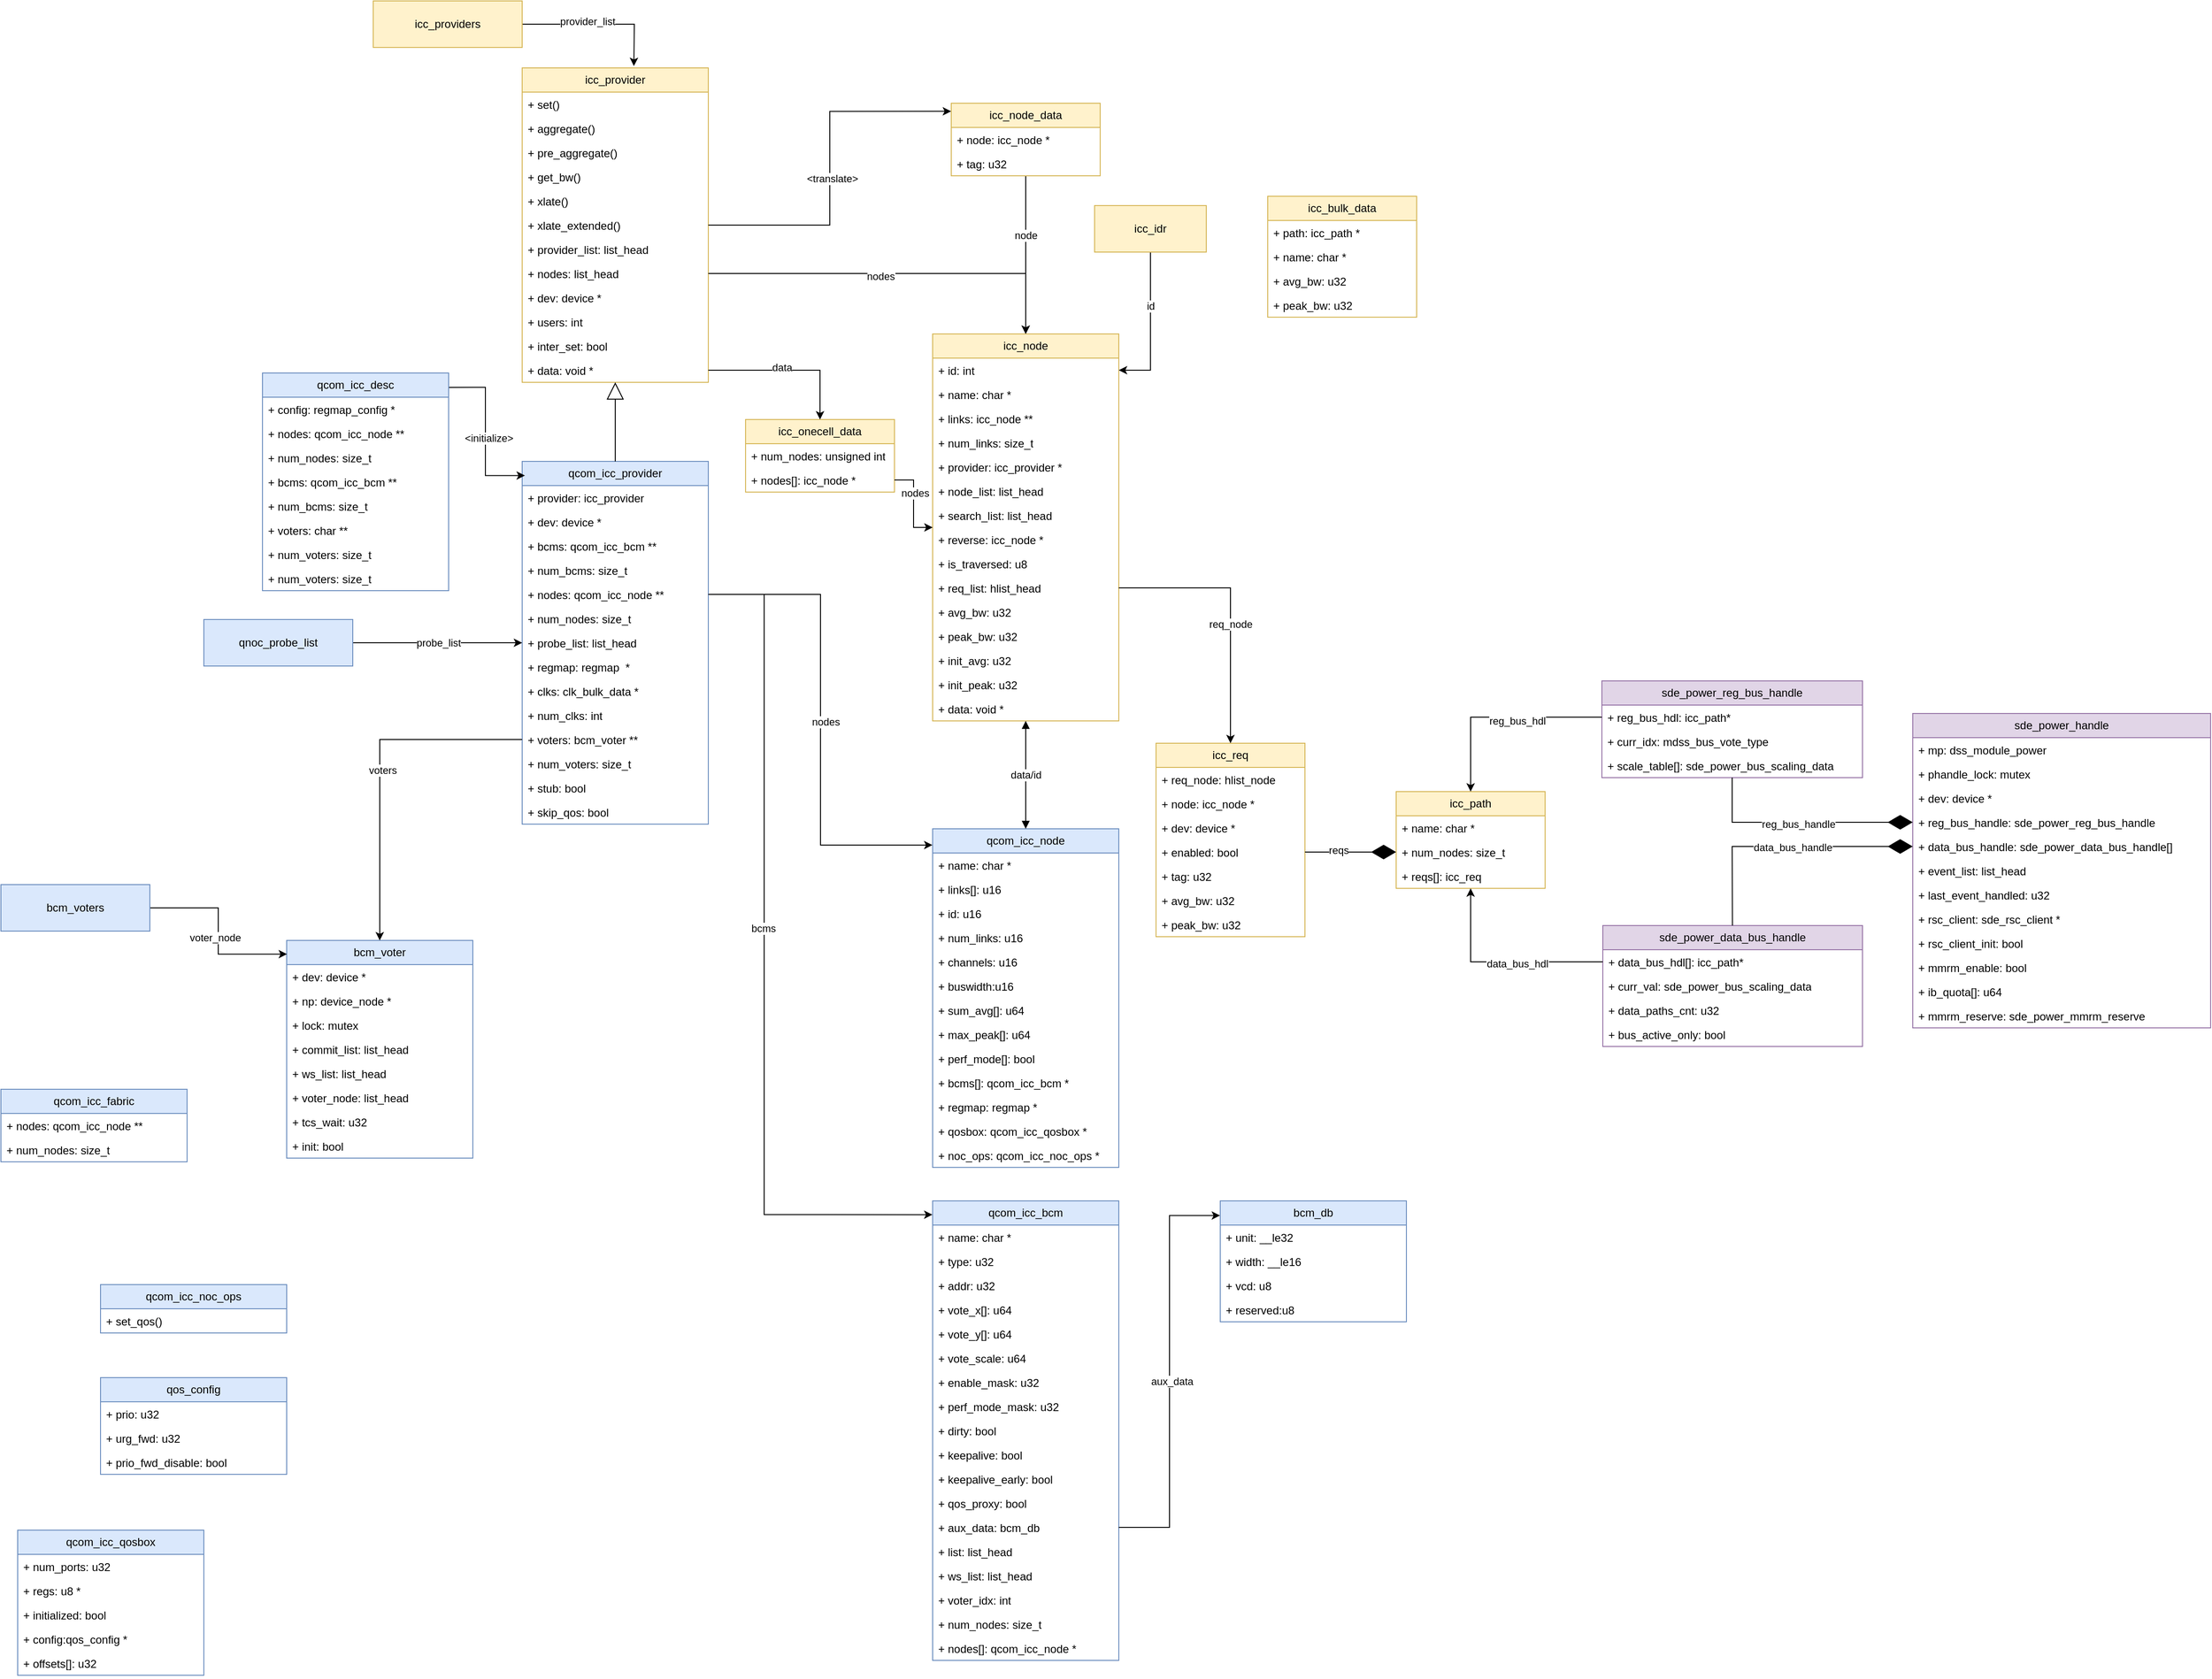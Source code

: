 <mxfile version="21.3.2" type="github">
  <diagram id="C5RBs43oDa-KdzZeNtuy" name="Page-1">
    <mxGraphModel dx="3033" dy="1148" grid="1" gridSize="10" guides="1" tooltips="1" connect="1" arrows="1" fold="1" page="1" pageScale="1" pageWidth="827" pageHeight="1169" math="0" shadow="0">
      <root>
        <mxCell id="WIyWlLk6GJQsqaUBKTNV-0" />
        <mxCell id="WIyWlLk6GJQsqaUBKTNV-1" parent="WIyWlLk6GJQsqaUBKTNV-0" />
        <mxCell id="a2z58w3xpTVCjjR5hRxt-1" value="icc_req" style="swimlane;fontStyle=0;childLayout=stackLayout;horizontal=1;startSize=26;fillColor=#fff2cc;horizontalStack=0;resizeParent=1;resizeParentMax=0;resizeLast=0;collapsible=1;marginBottom=0;whiteSpace=wrap;html=1;strokeColor=#d6b656;" vertex="1" parent="WIyWlLk6GJQsqaUBKTNV-1">
          <mxGeometry x="521" y="908" width="160" height="208" as="geometry" />
        </mxCell>
        <mxCell id="a2z58w3xpTVCjjR5hRxt-2" value="+ req_node: hlist_node" style="text;strokeColor=none;fillColor=none;align=left;verticalAlign=top;spacingLeft=4;spacingRight=4;overflow=hidden;rotatable=0;points=[[0,0.5],[1,0.5]];portConstraint=eastwest;whiteSpace=wrap;html=1;" vertex="1" parent="a2z58w3xpTVCjjR5hRxt-1">
          <mxGeometry y="26" width="160" height="26" as="geometry" />
        </mxCell>
        <mxCell id="a2z58w3xpTVCjjR5hRxt-3" value="+ node: icc_node *" style="text;strokeColor=none;fillColor=none;align=left;verticalAlign=top;spacingLeft=4;spacingRight=4;overflow=hidden;rotatable=0;points=[[0,0.5],[1,0.5]];portConstraint=eastwest;whiteSpace=wrap;html=1;" vertex="1" parent="a2z58w3xpTVCjjR5hRxt-1">
          <mxGeometry y="52" width="160" height="26" as="geometry" />
        </mxCell>
        <mxCell id="a2z58w3xpTVCjjR5hRxt-4" value="+ dev: device *" style="text;strokeColor=none;fillColor=none;align=left;verticalAlign=top;spacingLeft=4;spacingRight=4;overflow=hidden;rotatable=0;points=[[0,0.5],[1,0.5]];portConstraint=eastwest;whiteSpace=wrap;html=1;" vertex="1" parent="a2z58w3xpTVCjjR5hRxt-1">
          <mxGeometry y="78" width="160" height="26" as="geometry" />
        </mxCell>
        <mxCell id="a2z58w3xpTVCjjR5hRxt-5" value="+ enabled: bool" style="text;strokeColor=none;fillColor=none;align=left;verticalAlign=top;spacingLeft=4;spacingRight=4;overflow=hidden;rotatable=0;points=[[0,0.5],[1,0.5]];portConstraint=eastwest;whiteSpace=wrap;html=1;" vertex="1" parent="a2z58w3xpTVCjjR5hRxt-1">
          <mxGeometry y="104" width="160" height="26" as="geometry" />
        </mxCell>
        <mxCell id="a2z58w3xpTVCjjR5hRxt-6" value="+ tag: u32" style="text;strokeColor=none;fillColor=none;align=left;verticalAlign=top;spacingLeft=4;spacingRight=4;overflow=hidden;rotatable=0;points=[[0,0.5],[1,0.5]];portConstraint=eastwest;whiteSpace=wrap;html=1;" vertex="1" parent="a2z58w3xpTVCjjR5hRxt-1">
          <mxGeometry y="130" width="160" height="26" as="geometry" />
        </mxCell>
        <mxCell id="a2z58w3xpTVCjjR5hRxt-7" value="+ avg_bw: u32" style="text;strokeColor=none;fillColor=none;align=left;verticalAlign=top;spacingLeft=4;spacingRight=4;overflow=hidden;rotatable=0;points=[[0,0.5],[1,0.5]];portConstraint=eastwest;whiteSpace=wrap;html=1;" vertex="1" parent="a2z58w3xpTVCjjR5hRxt-1">
          <mxGeometry y="156" width="160" height="26" as="geometry" />
        </mxCell>
        <mxCell id="a2z58w3xpTVCjjR5hRxt-8" value="+ peak_bw: u32" style="text;strokeColor=none;fillColor=none;align=left;verticalAlign=top;spacingLeft=4;spacingRight=4;overflow=hidden;rotatable=0;points=[[0,0.5],[1,0.5]];portConstraint=eastwest;whiteSpace=wrap;html=1;" vertex="1" parent="a2z58w3xpTVCjjR5hRxt-1">
          <mxGeometry y="182" width="160" height="26" as="geometry" />
        </mxCell>
        <mxCell id="a2z58w3xpTVCjjR5hRxt-10" value="icc_path" style="swimlane;fontStyle=0;childLayout=stackLayout;horizontal=1;startSize=26;fillColor=#fff2cc;horizontalStack=0;resizeParent=1;resizeParentMax=0;resizeLast=0;collapsible=1;marginBottom=0;whiteSpace=wrap;html=1;strokeColor=#d6b656;" vertex="1" parent="WIyWlLk6GJQsqaUBKTNV-1">
          <mxGeometry x="779" y="960" width="160" height="104" as="geometry" />
        </mxCell>
        <mxCell id="a2z58w3xpTVCjjR5hRxt-11" value="+ name: char *" style="text;strokeColor=none;fillColor=none;align=left;verticalAlign=top;spacingLeft=4;spacingRight=4;overflow=hidden;rotatable=0;points=[[0,0.5],[1,0.5]];portConstraint=eastwest;whiteSpace=wrap;html=1;" vertex="1" parent="a2z58w3xpTVCjjR5hRxt-10">
          <mxGeometry y="26" width="160" height="26" as="geometry" />
        </mxCell>
        <mxCell id="a2z58w3xpTVCjjR5hRxt-12" value="+ num_nodes: size_t" style="text;strokeColor=none;fillColor=none;align=left;verticalAlign=top;spacingLeft=4;spacingRight=4;overflow=hidden;rotatable=0;points=[[0,0.5],[1,0.5]];portConstraint=eastwest;whiteSpace=wrap;html=1;" vertex="1" parent="a2z58w3xpTVCjjR5hRxt-10">
          <mxGeometry y="52" width="160" height="26" as="geometry" />
        </mxCell>
        <mxCell id="a2z58w3xpTVCjjR5hRxt-13" value="+ reqs[]: icc_req" style="text;strokeColor=none;fillColor=none;align=left;verticalAlign=top;spacingLeft=4;spacingRight=4;overflow=hidden;rotatable=0;points=[[0,0.5],[1,0.5]];portConstraint=eastwest;whiteSpace=wrap;html=1;" vertex="1" parent="a2z58w3xpTVCjjR5hRxt-10">
          <mxGeometry y="78" width="160" height="26" as="geometry" />
        </mxCell>
        <mxCell id="a2z58w3xpTVCjjR5hRxt-14" value="icc_bulk_data" style="swimlane;fontStyle=0;childLayout=stackLayout;horizontal=1;startSize=26;fillColor=#fff2cc;horizontalStack=0;resizeParent=1;resizeParentMax=0;resizeLast=0;collapsible=1;marginBottom=0;whiteSpace=wrap;html=1;strokeColor=#d6b656;" vertex="1" parent="WIyWlLk6GJQsqaUBKTNV-1">
          <mxGeometry x="641" y="320" width="160" height="130" as="geometry" />
        </mxCell>
        <mxCell id="a2z58w3xpTVCjjR5hRxt-15" value="+ path: icc_path *" style="text;strokeColor=none;fillColor=none;align=left;verticalAlign=top;spacingLeft=4;spacingRight=4;overflow=hidden;rotatable=0;points=[[0,0.5],[1,0.5]];portConstraint=eastwest;whiteSpace=wrap;html=1;" vertex="1" parent="a2z58w3xpTVCjjR5hRxt-14">
          <mxGeometry y="26" width="160" height="26" as="geometry" />
        </mxCell>
        <mxCell id="a2z58w3xpTVCjjR5hRxt-16" value="+ name: char *" style="text;strokeColor=none;fillColor=none;align=left;verticalAlign=top;spacingLeft=4;spacingRight=4;overflow=hidden;rotatable=0;points=[[0,0.5],[1,0.5]];portConstraint=eastwest;whiteSpace=wrap;html=1;" vertex="1" parent="a2z58w3xpTVCjjR5hRxt-14">
          <mxGeometry y="52" width="160" height="26" as="geometry" />
        </mxCell>
        <mxCell id="a2z58w3xpTVCjjR5hRxt-17" value="+ avg_bw: u32" style="text;strokeColor=none;fillColor=none;align=left;verticalAlign=top;spacingLeft=4;spacingRight=4;overflow=hidden;rotatable=0;points=[[0,0.5],[1,0.5]];portConstraint=eastwest;whiteSpace=wrap;html=1;" vertex="1" parent="a2z58w3xpTVCjjR5hRxt-14">
          <mxGeometry y="78" width="160" height="26" as="geometry" />
        </mxCell>
        <mxCell id="a2z58w3xpTVCjjR5hRxt-18" value="+ peak_bw: u32" style="text;strokeColor=none;fillColor=none;align=left;verticalAlign=top;spacingLeft=4;spacingRight=4;overflow=hidden;rotatable=0;points=[[0,0.5],[1,0.5]];portConstraint=eastwest;whiteSpace=wrap;html=1;" vertex="1" parent="a2z58w3xpTVCjjR5hRxt-14">
          <mxGeometry y="104" width="160" height="26" as="geometry" />
        </mxCell>
        <mxCell id="a2z58w3xpTVCjjR5hRxt-234" style="edgeStyle=orthogonalEdgeStyle;rounded=0;orthogonalLoop=1;jettySize=auto;html=1;" edge="1" parent="WIyWlLk6GJQsqaUBKTNV-1" source="a2z58w3xpTVCjjR5hRxt-19" target="a2z58w3xpTVCjjR5hRxt-65">
          <mxGeometry relative="1" as="geometry" />
        </mxCell>
        <mxCell id="a2z58w3xpTVCjjR5hRxt-235" value="node" style="edgeLabel;html=1;align=center;verticalAlign=middle;resizable=0;points=[];" vertex="1" connectable="0" parent="a2z58w3xpTVCjjR5hRxt-234">
          <mxGeometry x="-0.255" relative="1" as="geometry">
            <mxPoint as="offset" />
          </mxGeometry>
        </mxCell>
        <mxCell id="a2z58w3xpTVCjjR5hRxt-19" value="icc_node_data" style="swimlane;fontStyle=0;childLayout=stackLayout;horizontal=1;startSize=26;fillColor=#fff2cc;horizontalStack=0;resizeParent=1;resizeParentMax=0;resizeLast=0;collapsible=1;marginBottom=0;whiteSpace=wrap;html=1;strokeColor=#d6b656;" vertex="1" parent="WIyWlLk6GJQsqaUBKTNV-1">
          <mxGeometry x="301" y="220" width="160" height="78" as="geometry" />
        </mxCell>
        <mxCell id="a2z58w3xpTVCjjR5hRxt-20" value="+ node: icc_node *" style="text;strokeColor=none;fillColor=none;align=left;verticalAlign=top;spacingLeft=4;spacingRight=4;overflow=hidden;rotatable=0;points=[[0,0.5],[1,0.5]];portConstraint=eastwest;whiteSpace=wrap;html=1;" vertex="1" parent="a2z58w3xpTVCjjR5hRxt-19">
          <mxGeometry y="26" width="160" height="26" as="geometry" />
        </mxCell>
        <mxCell id="a2z58w3xpTVCjjR5hRxt-21" value="+ tag: u32" style="text;strokeColor=none;fillColor=none;align=left;verticalAlign=top;spacingLeft=4;spacingRight=4;overflow=hidden;rotatable=0;points=[[0,0.5],[1,0.5]];portConstraint=eastwest;whiteSpace=wrap;html=1;" vertex="1" parent="a2z58w3xpTVCjjR5hRxt-19">
          <mxGeometry y="52" width="160" height="26" as="geometry" />
        </mxCell>
        <mxCell id="a2z58w3xpTVCjjR5hRxt-23" value="icc_onecell_data" style="swimlane;fontStyle=0;childLayout=stackLayout;horizontal=1;startSize=26;fillColor=#fff2cc;horizontalStack=0;resizeParent=1;resizeParentMax=0;resizeLast=0;collapsible=1;marginBottom=0;whiteSpace=wrap;html=1;strokeColor=#d6b656;" vertex="1" parent="WIyWlLk6GJQsqaUBKTNV-1">
          <mxGeometry x="80" y="560" width="160" height="78" as="geometry" />
        </mxCell>
        <mxCell id="a2z58w3xpTVCjjR5hRxt-24" value="+ num_nodes: unsigned int" style="text;strokeColor=none;fillColor=none;align=left;verticalAlign=top;spacingLeft=4;spacingRight=4;overflow=hidden;rotatable=0;points=[[0,0.5],[1,0.5]];portConstraint=eastwest;whiteSpace=wrap;html=1;" vertex="1" parent="a2z58w3xpTVCjjR5hRxt-23">
          <mxGeometry y="26" width="160" height="26" as="geometry" />
        </mxCell>
        <mxCell id="a2z58w3xpTVCjjR5hRxt-25" value="+ nodes[]: icc_node *" style="text;strokeColor=none;fillColor=none;align=left;verticalAlign=top;spacingLeft=4;spacingRight=4;overflow=hidden;rotatable=0;points=[[0,0.5],[1,0.5]];portConstraint=eastwest;whiteSpace=wrap;html=1;" vertex="1" parent="a2z58w3xpTVCjjR5hRxt-23">
          <mxGeometry y="52" width="160" height="26" as="geometry" />
        </mxCell>
        <mxCell id="a2z58w3xpTVCjjR5hRxt-27" value="icc_provider" style="swimlane;fontStyle=0;childLayout=stackLayout;horizontal=1;startSize=26;fillColor=#fff2cc;horizontalStack=0;resizeParent=1;resizeParentMax=0;resizeLast=0;collapsible=1;marginBottom=0;whiteSpace=wrap;html=1;strokeColor=#d6b656;" vertex="1" parent="WIyWlLk6GJQsqaUBKTNV-1">
          <mxGeometry x="-160" y="182" width="200" height="338" as="geometry" />
        </mxCell>
        <mxCell id="a2z58w3xpTVCjjR5hRxt-35" value="+ set()" style="text;strokeColor=none;fillColor=none;align=left;verticalAlign=top;spacingLeft=4;spacingRight=4;overflow=hidden;rotatable=0;points=[[0,0.5],[1,0.5]];portConstraint=eastwest;whiteSpace=wrap;html=1;" vertex="1" parent="a2z58w3xpTVCjjR5hRxt-27">
          <mxGeometry y="26" width="200" height="26" as="geometry" />
        </mxCell>
        <mxCell id="a2z58w3xpTVCjjR5hRxt-36" value="+ aggregate()" style="text;strokeColor=none;fillColor=none;align=left;verticalAlign=top;spacingLeft=4;spacingRight=4;overflow=hidden;rotatable=0;points=[[0,0.5],[1,0.5]];portConstraint=eastwest;whiteSpace=wrap;html=1;" vertex="1" parent="a2z58w3xpTVCjjR5hRxt-27">
          <mxGeometry y="52" width="200" height="26" as="geometry" />
        </mxCell>
        <mxCell id="a2z58w3xpTVCjjR5hRxt-37" value="+ pre_aggregate()" style="text;strokeColor=none;fillColor=none;align=left;verticalAlign=top;spacingLeft=4;spacingRight=4;overflow=hidden;rotatable=0;points=[[0,0.5],[1,0.5]];portConstraint=eastwest;whiteSpace=wrap;html=1;" vertex="1" parent="a2z58w3xpTVCjjR5hRxt-27">
          <mxGeometry y="78" width="200" height="26" as="geometry" />
        </mxCell>
        <mxCell id="a2z58w3xpTVCjjR5hRxt-38" value="+ get_bw()" style="text;strokeColor=none;fillColor=none;align=left;verticalAlign=top;spacingLeft=4;spacingRight=4;overflow=hidden;rotatable=0;points=[[0,0.5],[1,0.5]];portConstraint=eastwest;whiteSpace=wrap;html=1;" vertex="1" parent="a2z58w3xpTVCjjR5hRxt-27">
          <mxGeometry y="104" width="200" height="26" as="geometry" />
        </mxCell>
        <mxCell id="a2z58w3xpTVCjjR5hRxt-39" value="+ xlate()" style="text;strokeColor=none;fillColor=none;align=left;verticalAlign=top;spacingLeft=4;spacingRight=4;overflow=hidden;rotatable=0;points=[[0,0.5],[1,0.5]];portConstraint=eastwest;whiteSpace=wrap;html=1;" vertex="1" parent="a2z58w3xpTVCjjR5hRxt-27">
          <mxGeometry y="130" width="200" height="26" as="geometry" />
        </mxCell>
        <mxCell id="a2z58w3xpTVCjjR5hRxt-40" value="+ xlate_extended()" style="text;strokeColor=none;fillColor=none;align=left;verticalAlign=top;spacingLeft=4;spacingRight=4;overflow=hidden;rotatable=0;points=[[0,0.5],[1,0.5]];portConstraint=eastwest;whiteSpace=wrap;html=1;" vertex="1" parent="a2z58w3xpTVCjjR5hRxt-27">
          <mxGeometry y="156" width="200" height="26" as="geometry" />
        </mxCell>
        <mxCell id="a2z58w3xpTVCjjR5hRxt-28" value="+ provider_list: list_head" style="text;strokeColor=none;fillColor=none;align=left;verticalAlign=top;spacingLeft=4;spacingRight=4;overflow=hidden;rotatable=0;points=[[0,0.5],[1,0.5]];portConstraint=eastwest;whiteSpace=wrap;html=1;" vertex="1" parent="a2z58w3xpTVCjjR5hRxt-27">
          <mxGeometry y="182" width="200" height="26" as="geometry" />
        </mxCell>
        <mxCell id="a2z58w3xpTVCjjR5hRxt-29" value="+ nodes: list_head" style="text;strokeColor=none;fillColor=none;align=left;verticalAlign=top;spacingLeft=4;spacingRight=4;overflow=hidden;rotatable=0;points=[[0,0.5],[1,0.5]];portConstraint=eastwest;whiteSpace=wrap;html=1;" vertex="1" parent="a2z58w3xpTVCjjR5hRxt-27">
          <mxGeometry y="208" width="200" height="26" as="geometry" />
        </mxCell>
        <mxCell id="a2z58w3xpTVCjjR5hRxt-30" value="+ dev: device *" style="text;strokeColor=none;fillColor=none;align=left;verticalAlign=top;spacingLeft=4;spacingRight=4;overflow=hidden;rotatable=0;points=[[0,0.5],[1,0.5]];portConstraint=eastwest;whiteSpace=wrap;html=1;" vertex="1" parent="a2z58w3xpTVCjjR5hRxt-27">
          <mxGeometry y="234" width="200" height="26" as="geometry" />
        </mxCell>
        <mxCell id="a2z58w3xpTVCjjR5hRxt-31" value="+ users: int" style="text;strokeColor=none;fillColor=none;align=left;verticalAlign=top;spacingLeft=4;spacingRight=4;overflow=hidden;rotatable=0;points=[[0,0.5],[1,0.5]];portConstraint=eastwest;whiteSpace=wrap;html=1;" vertex="1" parent="a2z58w3xpTVCjjR5hRxt-27">
          <mxGeometry y="260" width="200" height="26" as="geometry" />
        </mxCell>
        <mxCell id="a2z58w3xpTVCjjR5hRxt-32" value="+ inter_set: bool" style="text;strokeColor=none;fillColor=none;align=left;verticalAlign=top;spacingLeft=4;spacingRight=4;overflow=hidden;rotatable=0;points=[[0,0.5],[1,0.5]];portConstraint=eastwest;whiteSpace=wrap;html=1;" vertex="1" parent="a2z58w3xpTVCjjR5hRxt-27">
          <mxGeometry y="286" width="200" height="26" as="geometry" />
        </mxCell>
        <mxCell id="a2z58w3xpTVCjjR5hRxt-33" value="+ data: void *" style="text;strokeColor=none;fillColor=none;align=left;verticalAlign=top;spacingLeft=4;spacingRight=4;overflow=hidden;rotatable=0;points=[[0,0.5],[1,0.5]];portConstraint=eastwest;whiteSpace=wrap;html=1;" vertex="1" parent="a2z58w3xpTVCjjR5hRxt-27">
          <mxGeometry y="312" width="200" height="26" as="geometry" />
        </mxCell>
        <mxCell id="a2z58w3xpTVCjjR5hRxt-81" style="edgeStyle=orthogonalEdgeStyle;rounded=0;orthogonalLoop=1;jettySize=auto;html=1;" edge="1" parent="WIyWlLk6GJQsqaUBKTNV-1" source="a2z58w3xpTVCjjR5hRxt-41">
          <mxGeometry relative="1" as="geometry">
            <mxPoint x="-40" y="180" as="targetPoint" />
          </mxGeometry>
        </mxCell>
        <mxCell id="a2z58w3xpTVCjjR5hRxt-83" value="provider_list" style="edgeLabel;html=1;align=center;verticalAlign=middle;resizable=0;points=[];" vertex="1" connectable="0" parent="a2z58w3xpTVCjjR5hRxt-81">
          <mxGeometry x="-0.161" y="3" relative="1" as="geometry">
            <mxPoint as="offset" />
          </mxGeometry>
        </mxCell>
        <mxCell id="a2z58w3xpTVCjjR5hRxt-41" value="icc_providers" style="html=1;whiteSpace=wrap;fillColor=#fff2cc;strokeColor=#d6b656;" vertex="1" parent="WIyWlLk6GJQsqaUBKTNV-1">
          <mxGeometry x="-320" y="110" width="160" height="50" as="geometry" />
        </mxCell>
        <mxCell id="a2z58w3xpTVCjjR5hRxt-65" value="icc_node" style="swimlane;fontStyle=0;childLayout=stackLayout;horizontal=1;startSize=26;fillColor=#fff2cc;horizontalStack=0;resizeParent=1;resizeParentMax=0;resizeLast=0;collapsible=1;marginBottom=0;whiteSpace=wrap;html=1;strokeColor=#d6b656;" vertex="1" parent="WIyWlLk6GJQsqaUBKTNV-1">
          <mxGeometry x="281" y="468" width="200" height="416" as="geometry" />
        </mxCell>
        <mxCell id="a2z58w3xpTVCjjR5hRxt-66" value="+ id: int" style="text;strokeColor=none;fillColor=none;align=left;verticalAlign=top;spacingLeft=4;spacingRight=4;overflow=hidden;rotatable=0;points=[[0,0.5],[1,0.5]];portConstraint=eastwest;whiteSpace=wrap;html=1;" vertex="1" parent="a2z58w3xpTVCjjR5hRxt-65">
          <mxGeometry y="26" width="200" height="26" as="geometry" />
        </mxCell>
        <mxCell id="a2z58w3xpTVCjjR5hRxt-67" value="+ name: char *" style="text;strokeColor=none;fillColor=none;align=left;verticalAlign=top;spacingLeft=4;spacingRight=4;overflow=hidden;rotatable=0;points=[[0,0.5],[1,0.5]];portConstraint=eastwest;whiteSpace=wrap;html=1;" vertex="1" parent="a2z58w3xpTVCjjR5hRxt-65">
          <mxGeometry y="52" width="200" height="26" as="geometry" />
        </mxCell>
        <mxCell id="a2z58w3xpTVCjjR5hRxt-68" value="+ links: icc_node **" style="text;strokeColor=none;fillColor=none;align=left;verticalAlign=top;spacingLeft=4;spacingRight=4;overflow=hidden;rotatable=0;points=[[0,0.5],[1,0.5]];portConstraint=eastwest;whiteSpace=wrap;html=1;" vertex="1" parent="a2z58w3xpTVCjjR5hRxt-65">
          <mxGeometry y="78" width="200" height="26" as="geometry" />
        </mxCell>
        <mxCell id="a2z58w3xpTVCjjR5hRxt-69" value="+ num_links: size_t" style="text;strokeColor=none;fillColor=none;align=left;verticalAlign=top;spacingLeft=4;spacingRight=4;overflow=hidden;rotatable=0;points=[[0,0.5],[1,0.5]];portConstraint=eastwest;whiteSpace=wrap;html=1;" vertex="1" parent="a2z58w3xpTVCjjR5hRxt-65">
          <mxGeometry y="104" width="200" height="26" as="geometry" />
        </mxCell>
        <mxCell id="a2z58w3xpTVCjjR5hRxt-70" value="+ provider: icc_provider *" style="text;strokeColor=none;fillColor=none;align=left;verticalAlign=top;spacingLeft=4;spacingRight=4;overflow=hidden;rotatable=0;points=[[0,0.5],[1,0.5]];portConstraint=eastwest;whiteSpace=wrap;html=1;" vertex="1" parent="a2z58w3xpTVCjjR5hRxt-65">
          <mxGeometry y="130" width="200" height="26" as="geometry" />
        </mxCell>
        <mxCell id="a2z58w3xpTVCjjR5hRxt-71" value="+ node_list: list_head" style="text;strokeColor=none;fillColor=none;align=left;verticalAlign=top;spacingLeft=4;spacingRight=4;overflow=hidden;rotatable=0;points=[[0,0.5],[1,0.5]];portConstraint=eastwest;whiteSpace=wrap;html=1;" vertex="1" parent="a2z58w3xpTVCjjR5hRxt-65">
          <mxGeometry y="156" width="200" height="26" as="geometry" />
        </mxCell>
        <mxCell id="a2z58w3xpTVCjjR5hRxt-72" value="+ search_list: list_head" style="text;strokeColor=none;fillColor=none;align=left;verticalAlign=top;spacingLeft=4;spacingRight=4;overflow=hidden;rotatable=0;points=[[0,0.5],[1,0.5]];portConstraint=eastwest;whiteSpace=wrap;html=1;" vertex="1" parent="a2z58w3xpTVCjjR5hRxt-65">
          <mxGeometry y="182" width="200" height="26" as="geometry" />
        </mxCell>
        <mxCell id="a2z58w3xpTVCjjR5hRxt-73" value="+ reverse: icc_node *" style="text;strokeColor=none;fillColor=none;align=left;verticalAlign=top;spacingLeft=4;spacingRight=4;overflow=hidden;rotatable=0;points=[[0,0.5],[1,0.5]];portConstraint=eastwest;whiteSpace=wrap;html=1;" vertex="1" parent="a2z58w3xpTVCjjR5hRxt-65">
          <mxGeometry y="208" width="200" height="26" as="geometry" />
        </mxCell>
        <mxCell id="a2z58w3xpTVCjjR5hRxt-74" value="+ is_traversed: u8" style="text;strokeColor=none;fillColor=none;align=left;verticalAlign=top;spacingLeft=4;spacingRight=4;overflow=hidden;rotatable=0;points=[[0,0.5],[1,0.5]];portConstraint=eastwest;whiteSpace=wrap;html=1;" vertex="1" parent="a2z58w3xpTVCjjR5hRxt-65">
          <mxGeometry y="234" width="200" height="26" as="geometry" />
        </mxCell>
        <mxCell id="a2z58w3xpTVCjjR5hRxt-75" value="+ req_list: hlist_head" style="text;strokeColor=none;fillColor=none;align=left;verticalAlign=top;spacingLeft=4;spacingRight=4;overflow=hidden;rotatable=0;points=[[0,0.5],[1,0.5]];portConstraint=eastwest;whiteSpace=wrap;html=1;" vertex="1" parent="a2z58w3xpTVCjjR5hRxt-65">
          <mxGeometry y="260" width="200" height="26" as="geometry" />
        </mxCell>
        <mxCell id="a2z58w3xpTVCjjR5hRxt-76" value="+ avg_bw: u32" style="text;strokeColor=none;fillColor=none;align=left;verticalAlign=top;spacingLeft=4;spacingRight=4;overflow=hidden;rotatable=0;points=[[0,0.5],[1,0.5]];portConstraint=eastwest;whiteSpace=wrap;html=1;" vertex="1" parent="a2z58w3xpTVCjjR5hRxt-65">
          <mxGeometry y="286" width="200" height="26" as="geometry" />
        </mxCell>
        <mxCell id="a2z58w3xpTVCjjR5hRxt-77" value="+ peak_bw: u32" style="text;strokeColor=none;fillColor=none;align=left;verticalAlign=top;spacingLeft=4;spacingRight=4;overflow=hidden;rotatable=0;points=[[0,0.5],[1,0.5]];portConstraint=eastwest;whiteSpace=wrap;html=1;" vertex="1" parent="a2z58w3xpTVCjjR5hRxt-65">
          <mxGeometry y="312" width="200" height="26" as="geometry" />
        </mxCell>
        <mxCell id="a2z58w3xpTVCjjR5hRxt-78" value="+ init_avg: u32" style="text;strokeColor=none;fillColor=none;align=left;verticalAlign=top;spacingLeft=4;spacingRight=4;overflow=hidden;rotatable=0;points=[[0,0.5],[1,0.5]];portConstraint=eastwest;whiteSpace=wrap;html=1;" vertex="1" parent="a2z58w3xpTVCjjR5hRxt-65">
          <mxGeometry y="338" width="200" height="26" as="geometry" />
        </mxCell>
        <mxCell id="a2z58w3xpTVCjjR5hRxt-79" value="+ init_peak: u32" style="text;strokeColor=none;fillColor=none;align=left;verticalAlign=top;spacingLeft=4;spacingRight=4;overflow=hidden;rotatable=0;points=[[0,0.5],[1,0.5]];portConstraint=eastwest;whiteSpace=wrap;html=1;" vertex="1" parent="a2z58w3xpTVCjjR5hRxt-65">
          <mxGeometry y="364" width="200" height="26" as="geometry" />
        </mxCell>
        <mxCell id="a2z58w3xpTVCjjR5hRxt-80" value="+ data: void *" style="text;strokeColor=none;fillColor=none;align=left;verticalAlign=top;spacingLeft=4;spacingRight=4;overflow=hidden;rotatable=0;points=[[0,0.5],[1,0.5]];portConstraint=eastwest;whiteSpace=wrap;html=1;" vertex="1" parent="a2z58w3xpTVCjjR5hRxt-65">
          <mxGeometry y="390" width="200" height="26" as="geometry" />
        </mxCell>
        <mxCell id="a2z58w3xpTVCjjR5hRxt-82" style="edgeStyle=orthogonalEdgeStyle;rounded=0;orthogonalLoop=1;jettySize=auto;html=1;exitX=1;exitY=0.5;exitDx=0;exitDy=0;" edge="1" parent="WIyWlLk6GJQsqaUBKTNV-1" source="a2z58w3xpTVCjjR5hRxt-29" target="a2z58w3xpTVCjjR5hRxt-65">
          <mxGeometry relative="1" as="geometry" />
        </mxCell>
        <mxCell id="a2z58w3xpTVCjjR5hRxt-84" value="nodes" style="edgeLabel;html=1;align=center;verticalAlign=middle;resizable=0;points=[];" vertex="1" connectable="0" parent="a2z58w3xpTVCjjR5hRxt-82">
          <mxGeometry x="-0.09" y="-3" relative="1" as="geometry">
            <mxPoint as="offset" />
          </mxGeometry>
        </mxCell>
        <mxCell id="a2z58w3xpTVCjjR5hRxt-85" style="edgeStyle=orthogonalEdgeStyle;rounded=0;orthogonalLoop=1;jettySize=auto;html=1;entryX=0.5;entryY=0;entryDx=0;entryDy=0;" edge="1" parent="WIyWlLk6GJQsqaUBKTNV-1" source="a2z58w3xpTVCjjR5hRxt-75" target="a2z58w3xpTVCjjR5hRxt-1">
          <mxGeometry relative="1" as="geometry" />
        </mxCell>
        <mxCell id="a2z58w3xpTVCjjR5hRxt-86" value="req_node" style="edgeLabel;html=1;align=center;verticalAlign=middle;resizable=0;points=[];" vertex="1" connectable="0" parent="a2z58w3xpTVCjjR5hRxt-85">
          <mxGeometry x="-0.097" y="-2" relative="1" as="geometry">
            <mxPoint x="2" y="29" as="offset" />
          </mxGeometry>
        </mxCell>
        <mxCell id="a2z58w3xpTVCjjR5hRxt-89" style="edgeStyle=orthogonalEdgeStyle;rounded=0;orthogonalLoop=1;jettySize=auto;html=1;entryX=1;entryY=0.5;entryDx=0;entryDy=0;" edge="1" parent="WIyWlLk6GJQsqaUBKTNV-1" source="a2z58w3xpTVCjjR5hRxt-87" target="a2z58w3xpTVCjjR5hRxt-66">
          <mxGeometry relative="1" as="geometry" />
        </mxCell>
        <mxCell id="a2z58w3xpTVCjjR5hRxt-209" value="id" style="edgeLabel;html=1;align=center;verticalAlign=middle;resizable=0;points=[];" vertex="1" connectable="0" parent="a2z58w3xpTVCjjR5hRxt-89">
          <mxGeometry x="-0.04" y="-1" relative="1" as="geometry">
            <mxPoint x="1" y="-20" as="offset" />
          </mxGeometry>
        </mxCell>
        <mxCell id="a2z58w3xpTVCjjR5hRxt-87" value="icc_idr" style="html=1;whiteSpace=wrap;fillColor=#fff2cc;strokeColor=#d6b656;" vertex="1" parent="WIyWlLk6GJQsqaUBKTNV-1">
          <mxGeometry x="455" y="330" width="120" height="50" as="geometry" />
        </mxCell>
        <mxCell id="a2z58w3xpTVCjjR5hRxt-91" value="" style="endArrow=diamondThin;endFill=1;endSize=24;html=1;rounded=0;entryX=0;entryY=0.5;entryDx=0;entryDy=0;exitX=1;exitY=0.5;exitDx=0;exitDy=0;" edge="1" parent="WIyWlLk6GJQsqaUBKTNV-1" source="a2z58w3xpTVCjjR5hRxt-5" target="a2z58w3xpTVCjjR5hRxt-12">
          <mxGeometry width="160" relative="1" as="geometry">
            <mxPoint x="31" y="960" as="sourcePoint" />
            <mxPoint x="191" y="960" as="targetPoint" />
          </mxGeometry>
        </mxCell>
        <mxCell id="a2z58w3xpTVCjjR5hRxt-92" value="reqs" style="edgeLabel;html=1;align=center;verticalAlign=middle;resizable=0;points=[];" vertex="1" connectable="0" parent="a2z58w3xpTVCjjR5hRxt-91">
          <mxGeometry x="-0.271" y="2" relative="1" as="geometry">
            <mxPoint as="offset" />
          </mxGeometry>
        </mxCell>
        <mxCell id="a2z58w3xpTVCjjR5hRxt-94" value="qcom_icc_provider" style="swimlane;fontStyle=0;childLayout=stackLayout;horizontal=1;startSize=26;fillColor=#dae8fc;horizontalStack=0;resizeParent=1;resizeParentMax=0;resizeLast=0;collapsible=1;marginBottom=0;whiteSpace=wrap;html=1;strokeColor=#6c8ebf;" vertex="1" parent="WIyWlLk6GJQsqaUBKTNV-1">
          <mxGeometry x="-160" y="605" width="200" height="390" as="geometry" />
        </mxCell>
        <mxCell id="a2z58w3xpTVCjjR5hRxt-95" value="+ provider: icc_provider" style="text;strokeColor=none;fillColor=none;align=left;verticalAlign=top;spacingLeft=4;spacingRight=4;overflow=hidden;rotatable=0;points=[[0,0.5],[1,0.5]];portConstraint=eastwest;whiteSpace=wrap;html=1;" vertex="1" parent="a2z58w3xpTVCjjR5hRxt-94">
          <mxGeometry y="26" width="200" height="26" as="geometry" />
        </mxCell>
        <mxCell id="a2z58w3xpTVCjjR5hRxt-96" value="+ dev: device *" style="text;strokeColor=none;fillColor=none;align=left;verticalAlign=top;spacingLeft=4;spacingRight=4;overflow=hidden;rotatable=0;points=[[0,0.5],[1,0.5]];portConstraint=eastwest;whiteSpace=wrap;html=1;" vertex="1" parent="a2z58w3xpTVCjjR5hRxt-94">
          <mxGeometry y="52" width="200" height="26" as="geometry" />
        </mxCell>
        <mxCell id="a2z58w3xpTVCjjR5hRxt-97" value="+ bcms: qcom_icc_bcm **" style="text;strokeColor=none;fillColor=none;align=left;verticalAlign=top;spacingLeft=4;spacingRight=4;overflow=hidden;rotatable=0;points=[[0,0.5],[1,0.5]];portConstraint=eastwest;whiteSpace=wrap;html=1;" vertex="1" parent="a2z58w3xpTVCjjR5hRxt-94">
          <mxGeometry y="78" width="200" height="26" as="geometry" />
        </mxCell>
        <mxCell id="a2z58w3xpTVCjjR5hRxt-103" value="+ num_bcms: size_t" style="text;strokeColor=none;fillColor=none;align=left;verticalAlign=top;spacingLeft=4;spacingRight=4;overflow=hidden;rotatable=0;points=[[0,0.5],[1,0.5]];portConstraint=eastwest;whiteSpace=wrap;html=1;" vertex="1" parent="a2z58w3xpTVCjjR5hRxt-94">
          <mxGeometry y="104" width="200" height="26" as="geometry" />
        </mxCell>
        <mxCell id="a2z58w3xpTVCjjR5hRxt-104" value="+ nodes: qcom_icc_node **" style="text;strokeColor=none;fillColor=none;align=left;verticalAlign=top;spacingLeft=4;spacingRight=4;overflow=hidden;rotatable=0;points=[[0,0.5],[1,0.5]];portConstraint=eastwest;whiteSpace=wrap;html=1;" vertex="1" parent="a2z58w3xpTVCjjR5hRxt-94">
          <mxGeometry y="130" width="200" height="26" as="geometry" />
        </mxCell>
        <mxCell id="a2z58w3xpTVCjjR5hRxt-109" value="+ num_nodes: size_t" style="text;strokeColor=none;fillColor=none;align=left;verticalAlign=top;spacingLeft=4;spacingRight=4;overflow=hidden;rotatable=0;points=[[0,0.5],[1,0.5]];portConstraint=eastwest;whiteSpace=wrap;html=1;" vertex="1" parent="a2z58w3xpTVCjjR5hRxt-94">
          <mxGeometry y="156" width="200" height="26" as="geometry" />
        </mxCell>
        <mxCell id="a2z58w3xpTVCjjR5hRxt-110" value="+ probe_list: list_head" style="text;strokeColor=none;fillColor=none;align=left;verticalAlign=top;spacingLeft=4;spacingRight=4;overflow=hidden;rotatable=0;points=[[0,0.5],[1,0.5]];portConstraint=eastwest;whiteSpace=wrap;html=1;" vertex="1" parent="a2z58w3xpTVCjjR5hRxt-94">
          <mxGeometry y="182" width="200" height="26" as="geometry" />
        </mxCell>
        <mxCell id="a2z58w3xpTVCjjR5hRxt-111" value="+ regmap: regmap&amp;nbsp; *" style="text;strokeColor=none;fillColor=none;align=left;verticalAlign=top;spacingLeft=4;spacingRight=4;overflow=hidden;rotatable=0;points=[[0,0.5],[1,0.5]];portConstraint=eastwest;whiteSpace=wrap;html=1;" vertex="1" parent="a2z58w3xpTVCjjR5hRxt-94">
          <mxGeometry y="208" width="200" height="26" as="geometry" />
        </mxCell>
        <mxCell id="a2z58w3xpTVCjjR5hRxt-112" value="+ clks: clk_bulk_data *" style="text;strokeColor=none;fillColor=none;align=left;verticalAlign=top;spacingLeft=4;spacingRight=4;overflow=hidden;rotatable=0;points=[[0,0.5],[1,0.5]];portConstraint=eastwest;whiteSpace=wrap;html=1;" vertex="1" parent="a2z58w3xpTVCjjR5hRxt-94">
          <mxGeometry y="234" width="200" height="26" as="geometry" />
        </mxCell>
        <mxCell id="a2z58w3xpTVCjjR5hRxt-113" value="+ num_clks: int" style="text;strokeColor=none;fillColor=none;align=left;verticalAlign=top;spacingLeft=4;spacingRight=4;overflow=hidden;rotatable=0;points=[[0,0.5],[1,0.5]];portConstraint=eastwest;whiteSpace=wrap;html=1;" vertex="1" parent="a2z58w3xpTVCjjR5hRxt-94">
          <mxGeometry y="260" width="200" height="26" as="geometry" />
        </mxCell>
        <mxCell id="a2z58w3xpTVCjjR5hRxt-118" value="+ voters: bcm_voter **" style="text;strokeColor=none;fillColor=none;align=left;verticalAlign=top;spacingLeft=4;spacingRight=4;overflow=hidden;rotatable=0;points=[[0,0.5],[1,0.5]];portConstraint=eastwest;whiteSpace=wrap;html=1;" vertex="1" parent="a2z58w3xpTVCjjR5hRxt-94">
          <mxGeometry y="286" width="200" height="26" as="geometry" />
        </mxCell>
        <mxCell id="a2z58w3xpTVCjjR5hRxt-119" value="+ num_voters: size_t" style="text;strokeColor=none;fillColor=none;align=left;verticalAlign=top;spacingLeft=4;spacingRight=4;overflow=hidden;rotatable=0;points=[[0,0.5],[1,0.5]];portConstraint=eastwest;whiteSpace=wrap;html=1;" vertex="1" parent="a2z58w3xpTVCjjR5hRxt-94">
          <mxGeometry y="312" width="200" height="26" as="geometry" />
        </mxCell>
        <mxCell id="a2z58w3xpTVCjjR5hRxt-120" value="+ stub: bool" style="text;strokeColor=none;fillColor=none;align=left;verticalAlign=top;spacingLeft=4;spacingRight=4;overflow=hidden;rotatable=0;points=[[0,0.5],[1,0.5]];portConstraint=eastwest;whiteSpace=wrap;html=1;" vertex="1" parent="a2z58w3xpTVCjjR5hRxt-94">
          <mxGeometry y="338" width="200" height="26" as="geometry" />
        </mxCell>
        <mxCell id="a2z58w3xpTVCjjR5hRxt-121" value="+ skip_qos: bool" style="text;strokeColor=none;fillColor=none;align=left;verticalAlign=top;spacingLeft=4;spacingRight=4;overflow=hidden;rotatable=0;points=[[0,0.5],[1,0.5]];portConstraint=eastwest;whiteSpace=wrap;html=1;" vertex="1" parent="a2z58w3xpTVCjjR5hRxt-94">
          <mxGeometry y="364" width="200" height="26" as="geometry" />
        </mxCell>
        <mxCell id="a2z58w3xpTVCjjR5hRxt-98" value="" style="endArrow=block;endSize=16;endFill=0;html=1;rounded=0;exitX=0.5;exitY=0;exitDx=0;exitDy=0;" edge="1" parent="WIyWlLk6GJQsqaUBKTNV-1" source="a2z58w3xpTVCjjR5hRxt-94" target="a2z58w3xpTVCjjR5hRxt-33">
          <mxGeometry width="160" relative="1" as="geometry">
            <mxPoint x="-60" y="600" as="sourcePoint" />
            <mxPoint x="-60" y="530" as="targetPoint" />
          </mxGeometry>
        </mxCell>
        <mxCell id="a2z58w3xpTVCjjR5hRxt-99" value="qcom_icc_bcm" style="swimlane;fontStyle=0;childLayout=stackLayout;horizontal=1;startSize=26;fillColor=#dae8fc;horizontalStack=0;resizeParent=1;resizeParentMax=0;resizeLast=0;collapsible=1;marginBottom=0;whiteSpace=wrap;html=1;strokeColor=#6c8ebf;" vertex="1" parent="WIyWlLk6GJQsqaUBKTNV-1">
          <mxGeometry x="281" y="1400" width="200" height="494" as="geometry" />
        </mxCell>
        <mxCell id="a2z58w3xpTVCjjR5hRxt-100" value="+ name: char *" style="text;strokeColor=none;fillColor=none;align=left;verticalAlign=top;spacingLeft=4;spacingRight=4;overflow=hidden;rotatable=0;points=[[0,0.5],[1,0.5]];portConstraint=eastwest;whiteSpace=wrap;html=1;" vertex="1" parent="a2z58w3xpTVCjjR5hRxt-99">
          <mxGeometry y="26" width="200" height="26" as="geometry" />
        </mxCell>
        <mxCell id="a2z58w3xpTVCjjR5hRxt-101" value="+ type: u32" style="text;strokeColor=none;fillColor=none;align=left;verticalAlign=top;spacingLeft=4;spacingRight=4;overflow=hidden;rotatable=0;points=[[0,0.5],[1,0.5]];portConstraint=eastwest;whiteSpace=wrap;html=1;" vertex="1" parent="a2z58w3xpTVCjjR5hRxt-99">
          <mxGeometry y="52" width="200" height="26" as="geometry" />
        </mxCell>
        <mxCell id="a2z58w3xpTVCjjR5hRxt-102" value="+ addr: u32" style="text;strokeColor=none;fillColor=none;align=left;verticalAlign=top;spacingLeft=4;spacingRight=4;overflow=hidden;rotatable=0;points=[[0,0.5],[1,0.5]];portConstraint=eastwest;whiteSpace=wrap;html=1;" vertex="1" parent="a2z58w3xpTVCjjR5hRxt-99">
          <mxGeometry y="78" width="200" height="26" as="geometry" />
        </mxCell>
        <mxCell id="a2z58w3xpTVCjjR5hRxt-127" value="+ vote_x[]: u64" style="text;strokeColor=none;fillColor=none;align=left;verticalAlign=top;spacingLeft=4;spacingRight=4;overflow=hidden;rotatable=0;points=[[0,0.5],[1,0.5]];portConstraint=eastwest;whiteSpace=wrap;html=1;" vertex="1" parent="a2z58w3xpTVCjjR5hRxt-99">
          <mxGeometry y="104" width="200" height="26" as="geometry" />
        </mxCell>
        <mxCell id="a2z58w3xpTVCjjR5hRxt-141" value="+ vote_y[]: u64" style="text;strokeColor=none;fillColor=none;align=left;verticalAlign=top;spacingLeft=4;spacingRight=4;overflow=hidden;rotatable=0;points=[[0,0.5],[1,0.5]];portConstraint=eastwest;whiteSpace=wrap;html=1;" vertex="1" parent="a2z58w3xpTVCjjR5hRxt-99">
          <mxGeometry y="130" width="200" height="26" as="geometry" />
        </mxCell>
        <mxCell id="a2z58w3xpTVCjjR5hRxt-142" value="+ vote_scale: u64" style="text;strokeColor=none;fillColor=none;align=left;verticalAlign=top;spacingLeft=4;spacingRight=4;overflow=hidden;rotatable=0;points=[[0,0.5],[1,0.5]];portConstraint=eastwest;whiteSpace=wrap;html=1;" vertex="1" parent="a2z58w3xpTVCjjR5hRxt-99">
          <mxGeometry y="156" width="200" height="26" as="geometry" />
        </mxCell>
        <mxCell id="a2z58w3xpTVCjjR5hRxt-143" value="+ enable_mask: u32" style="text;strokeColor=none;fillColor=none;align=left;verticalAlign=top;spacingLeft=4;spacingRight=4;overflow=hidden;rotatable=0;points=[[0,0.5],[1,0.5]];portConstraint=eastwest;whiteSpace=wrap;html=1;" vertex="1" parent="a2z58w3xpTVCjjR5hRxt-99">
          <mxGeometry y="182" width="200" height="26" as="geometry" />
        </mxCell>
        <mxCell id="a2z58w3xpTVCjjR5hRxt-144" value="+ perf_mode_mask: u32" style="text;strokeColor=none;fillColor=none;align=left;verticalAlign=top;spacingLeft=4;spacingRight=4;overflow=hidden;rotatable=0;points=[[0,0.5],[1,0.5]];portConstraint=eastwest;whiteSpace=wrap;html=1;" vertex="1" parent="a2z58w3xpTVCjjR5hRxt-99">
          <mxGeometry y="208" width="200" height="26" as="geometry" />
        </mxCell>
        <mxCell id="a2z58w3xpTVCjjR5hRxt-146" value="+ dirty: bool" style="text;strokeColor=none;fillColor=none;align=left;verticalAlign=top;spacingLeft=4;spacingRight=4;overflow=hidden;rotatable=0;points=[[0,0.5],[1,0.5]];portConstraint=eastwest;whiteSpace=wrap;html=1;" vertex="1" parent="a2z58w3xpTVCjjR5hRxt-99">
          <mxGeometry y="234" width="200" height="26" as="geometry" />
        </mxCell>
        <mxCell id="a2z58w3xpTVCjjR5hRxt-145" value="+ keepalive: bool" style="text;strokeColor=none;fillColor=none;align=left;verticalAlign=top;spacingLeft=4;spacingRight=4;overflow=hidden;rotatable=0;points=[[0,0.5],[1,0.5]];portConstraint=eastwest;whiteSpace=wrap;html=1;" vertex="1" parent="a2z58w3xpTVCjjR5hRxt-99">
          <mxGeometry y="260" width="200" height="26" as="geometry" />
        </mxCell>
        <mxCell id="a2z58w3xpTVCjjR5hRxt-147" value="+ keepalive_early: bool" style="text;strokeColor=none;fillColor=none;align=left;verticalAlign=top;spacingLeft=4;spacingRight=4;overflow=hidden;rotatable=0;points=[[0,0.5],[1,0.5]];portConstraint=eastwest;whiteSpace=wrap;html=1;" vertex="1" parent="a2z58w3xpTVCjjR5hRxt-99">
          <mxGeometry y="286" width="200" height="26" as="geometry" />
        </mxCell>
        <mxCell id="a2z58w3xpTVCjjR5hRxt-149" value="+ qos_proxy: bool" style="text;strokeColor=none;fillColor=none;align=left;verticalAlign=top;spacingLeft=4;spacingRight=4;overflow=hidden;rotatable=0;points=[[0,0.5],[1,0.5]];portConstraint=eastwest;whiteSpace=wrap;html=1;" vertex="1" parent="a2z58w3xpTVCjjR5hRxt-99">
          <mxGeometry y="312" width="200" height="26" as="geometry" />
        </mxCell>
        <mxCell id="a2z58w3xpTVCjjR5hRxt-150" value="+ aux_data: bcm_db" style="text;strokeColor=none;fillColor=none;align=left;verticalAlign=top;spacingLeft=4;spacingRight=4;overflow=hidden;rotatable=0;points=[[0,0.5],[1,0.5]];portConstraint=eastwest;whiteSpace=wrap;html=1;" vertex="1" parent="a2z58w3xpTVCjjR5hRxt-99">
          <mxGeometry y="338" width="200" height="26" as="geometry" />
        </mxCell>
        <mxCell id="a2z58w3xpTVCjjR5hRxt-148" value="+ list: list_head" style="text;strokeColor=none;fillColor=none;align=left;verticalAlign=top;spacingLeft=4;spacingRight=4;overflow=hidden;rotatable=0;points=[[0,0.5],[1,0.5]];portConstraint=eastwest;whiteSpace=wrap;html=1;" vertex="1" parent="a2z58w3xpTVCjjR5hRxt-99">
          <mxGeometry y="364" width="200" height="26" as="geometry" />
        </mxCell>
        <mxCell id="a2z58w3xpTVCjjR5hRxt-152" value="+ ws_list: list_head" style="text;strokeColor=none;fillColor=none;align=left;verticalAlign=top;spacingLeft=4;spacingRight=4;overflow=hidden;rotatable=0;points=[[0,0.5],[1,0.5]];portConstraint=eastwest;whiteSpace=wrap;html=1;" vertex="1" parent="a2z58w3xpTVCjjR5hRxt-99">
          <mxGeometry y="390" width="200" height="26" as="geometry" />
        </mxCell>
        <mxCell id="a2z58w3xpTVCjjR5hRxt-153" value="+ voter_idx: int" style="text;strokeColor=none;fillColor=none;align=left;verticalAlign=top;spacingLeft=4;spacingRight=4;overflow=hidden;rotatable=0;points=[[0,0.5],[1,0.5]];portConstraint=eastwest;whiteSpace=wrap;html=1;" vertex="1" parent="a2z58w3xpTVCjjR5hRxt-99">
          <mxGeometry y="416" width="200" height="26" as="geometry" />
        </mxCell>
        <mxCell id="a2z58w3xpTVCjjR5hRxt-151" value="+ num_nodes: size_t" style="text;strokeColor=none;fillColor=none;align=left;verticalAlign=top;spacingLeft=4;spacingRight=4;overflow=hidden;rotatable=0;points=[[0,0.5],[1,0.5]];portConstraint=eastwest;whiteSpace=wrap;html=1;" vertex="1" parent="a2z58w3xpTVCjjR5hRxt-99">
          <mxGeometry y="442" width="200" height="26" as="geometry" />
        </mxCell>
        <mxCell id="a2z58w3xpTVCjjR5hRxt-154" value="+ nodes[]: qcom_icc_node *" style="text;strokeColor=none;fillColor=none;align=left;verticalAlign=top;spacingLeft=4;spacingRight=4;overflow=hidden;rotatable=0;points=[[0,0.5],[1,0.5]];portConstraint=eastwest;whiteSpace=wrap;html=1;" vertex="1" parent="a2z58w3xpTVCjjR5hRxt-99">
          <mxGeometry y="468" width="200" height="26" as="geometry" />
        </mxCell>
        <mxCell id="a2z58w3xpTVCjjR5hRxt-105" value="qcom_icc_node" style="swimlane;fontStyle=0;childLayout=stackLayout;horizontal=1;startSize=26;fillColor=#dae8fc;horizontalStack=0;resizeParent=1;resizeParentMax=0;resizeLast=0;collapsible=1;marginBottom=0;whiteSpace=wrap;html=1;strokeColor=#6c8ebf;" vertex="1" parent="WIyWlLk6GJQsqaUBKTNV-1">
          <mxGeometry x="281" y="1000" width="200" height="364" as="geometry" />
        </mxCell>
        <mxCell id="a2z58w3xpTVCjjR5hRxt-106" value="+ name: char *" style="text;strokeColor=none;fillColor=none;align=left;verticalAlign=top;spacingLeft=4;spacingRight=4;overflow=hidden;rotatable=0;points=[[0,0.5],[1,0.5]];portConstraint=eastwest;whiteSpace=wrap;html=1;" vertex="1" parent="a2z58w3xpTVCjjR5hRxt-105">
          <mxGeometry y="26" width="200" height="26" as="geometry" />
        </mxCell>
        <mxCell id="a2z58w3xpTVCjjR5hRxt-107" value="+ links[]: u16" style="text;strokeColor=none;fillColor=none;align=left;verticalAlign=top;spacingLeft=4;spacingRight=4;overflow=hidden;rotatable=0;points=[[0,0.5],[1,0.5]];portConstraint=eastwest;whiteSpace=wrap;html=1;" vertex="1" parent="a2z58w3xpTVCjjR5hRxt-105">
          <mxGeometry y="52" width="200" height="26" as="geometry" />
        </mxCell>
        <mxCell id="a2z58w3xpTVCjjR5hRxt-108" value="+ id: u16" style="text;strokeColor=none;fillColor=none;align=left;verticalAlign=top;spacingLeft=4;spacingRight=4;overflow=hidden;rotatable=0;points=[[0,0.5],[1,0.5]];portConstraint=eastwest;whiteSpace=wrap;html=1;" vertex="1" parent="a2z58w3xpTVCjjR5hRxt-105">
          <mxGeometry y="78" width="200" height="26" as="geometry" />
        </mxCell>
        <mxCell id="a2z58w3xpTVCjjR5hRxt-122" value="+ num_links: u16" style="text;strokeColor=none;fillColor=none;align=left;verticalAlign=top;spacingLeft=4;spacingRight=4;overflow=hidden;rotatable=0;points=[[0,0.5],[1,0.5]];portConstraint=eastwest;whiteSpace=wrap;html=1;" vertex="1" parent="a2z58w3xpTVCjjR5hRxt-105">
          <mxGeometry y="104" width="200" height="26" as="geometry" />
        </mxCell>
        <mxCell id="a2z58w3xpTVCjjR5hRxt-123" value="+ channels: u16" style="text;strokeColor=none;fillColor=none;align=left;verticalAlign=top;spacingLeft=4;spacingRight=4;overflow=hidden;rotatable=0;points=[[0,0.5],[1,0.5]];portConstraint=eastwest;whiteSpace=wrap;html=1;" vertex="1" parent="a2z58w3xpTVCjjR5hRxt-105">
          <mxGeometry y="130" width="200" height="26" as="geometry" />
        </mxCell>
        <mxCell id="a2z58w3xpTVCjjR5hRxt-124" value="+ buswidth:u16" style="text;strokeColor=none;fillColor=none;align=left;verticalAlign=top;spacingLeft=4;spacingRight=4;overflow=hidden;rotatable=0;points=[[0,0.5],[1,0.5]];portConstraint=eastwest;whiteSpace=wrap;html=1;" vertex="1" parent="a2z58w3xpTVCjjR5hRxt-105">
          <mxGeometry y="156" width="200" height="26" as="geometry" />
        </mxCell>
        <mxCell id="a2z58w3xpTVCjjR5hRxt-125" value="+ sum_avg[]: u64" style="text;strokeColor=none;fillColor=none;align=left;verticalAlign=top;spacingLeft=4;spacingRight=4;overflow=hidden;rotatable=0;points=[[0,0.5],[1,0.5]];portConstraint=eastwest;whiteSpace=wrap;html=1;" vertex="1" parent="a2z58w3xpTVCjjR5hRxt-105">
          <mxGeometry y="182" width="200" height="26" as="geometry" />
        </mxCell>
        <mxCell id="a2z58w3xpTVCjjR5hRxt-126" value="+ max_peak[]: u64" style="text;strokeColor=none;fillColor=none;align=left;verticalAlign=top;spacingLeft=4;spacingRight=4;overflow=hidden;rotatable=0;points=[[0,0.5],[1,0.5]];portConstraint=eastwest;whiteSpace=wrap;html=1;" vertex="1" parent="a2z58w3xpTVCjjR5hRxt-105">
          <mxGeometry y="208" width="200" height="26" as="geometry" />
        </mxCell>
        <mxCell id="a2z58w3xpTVCjjR5hRxt-128" value="+ perf_mode[]: bool" style="text;strokeColor=none;fillColor=none;align=left;verticalAlign=top;spacingLeft=4;spacingRight=4;overflow=hidden;rotatable=0;points=[[0,0.5],[1,0.5]];portConstraint=eastwest;whiteSpace=wrap;html=1;" vertex="1" parent="a2z58w3xpTVCjjR5hRxt-105">
          <mxGeometry y="234" width="200" height="26" as="geometry" />
        </mxCell>
        <mxCell id="a2z58w3xpTVCjjR5hRxt-129" value="+ bcms[]: qcom_icc_bcm *" style="text;strokeColor=none;fillColor=none;align=left;verticalAlign=top;spacingLeft=4;spacingRight=4;overflow=hidden;rotatable=0;points=[[0,0.5],[1,0.5]];portConstraint=eastwest;whiteSpace=wrap;html=1;" vertex="1" parent="a2z58w3xpTVCjjR5hRxt-105">
          <mxGeometry y="260" width="200" height="26" as="geometry" />
        </mxCell>
        <mxCell id="a2z58w3xpTVCjjR5hRxt-130" value="+ regmap: regmap *" style="text;strokeColor=none;fillColor=none;align=left;verticalAlign=top;spacingLeft=4;spacingRight=4;overflow=hidden;rotatable=0;points=[[0,0.5],[1,0.5]];portConstraint=eastwest;whiteSpace=wrap;html=1;" vertex="1" parent="a2z58w3xpTVCjjR5hRxt-105">
          <mxGeometry y="286" width="200" height="26" as="geometry" />
        </mxCell>
        <mxCell id="a2z58w3xpTVCjjR5hRxt-131" value="+ qosbox: qcom_icc_qosbox *" style="text;strokeColor=none;fillColor=none;align=left;verticalAlign=top;spacingLeft=4;spacingRight=4;overflow=hidden;rotatable=0;points=[[0,0.5],[1,0.5]];portConstraint=eastwest;whiteSpace=wrap;html=1;" vertex="1" parent="a2z58w3xpTVCjjR5hRxt-105">
          <mxGeometry y="312" width="200" height="26" as="geometry" />
        </mxCell>
        <mxCell id="a2z58w3xpTVCjjR5hRxt-132" value="+ noc_ops: qcom_icc_noc_ops *" style="text;strokeColor=none;fillColor=none;align=left;verticalAlign=top;spacingLeft=4;spacingRight=4;overflow=hidden;rotatable=0;points=[[0,0.5],[1,0.5]];portConstraint=eastwest;whiteSpace=wrap;html=1;" vertex="1" parent="a2z58w3xpTVCjjR5hRxt-105">
          <mxGeometry y="338" width="200" height="26" as="geometry" />
        </mxCell>
        <mxCell id="a2z58w3xpTVCjjR5hRxt-114" value="bcm_voter" style="swimlane;fontStyle=0;childLayout=stackLayout;horizontal=1;startSize=26;fillColor=#dae8fc;horizontalStack=0;resizeParent=1;resizeParentMax=0;resizeLast=0;collapsible=1;marginBottom=0;whiteSpace=wrap;html=1;strokeColor=#6c8ebf;" vertex="1" parent="WIyWlLk6GJQsqaUBKTNV-1">
          <mxGeometry x="-413" y="1120" width="200" height="234" as="geometry" />
        </mxCell>
        <mxCell id="a2z58w3xpTVCjjR5hRxt-115" value="+ dev: device *" style="text;strokeColor=none;fillColor=none;align=left;verticalAlign=top;spacingLeft=4;spacingRight=4;overflow=hidden;rotatable=0;points=[[0,0.5],[1,0.5]];portConstraint=eastwest;whiteSpace=wrap;html=1;" vertex="1" parent="a2z58w3xpTVCjjR5hRxt-114">
          <mxGeometry y="26" width="200" height="26" as="geometry" />
        </mxCell>
        <mxCell id="a2z58w3xpTVCjjR5hRxt-116" value="+ np: device_node *" style="text;strokeColor=none;fillColor=none;align=left;verticalAlign=top;spacingLeft=4;spacingRight=4;overflow=hidden;rotatable=0;points=[[0,0.5],[1,0.5]];portConstraint=eastwest;whiteSpace=wrap;html=1;" vertex="1" parent="a2z58w3xpTVCjjR5hRxt-114">
          <mxGeometry y="52" width="200" height="26" as="geometry" />
        </mxCell>
        <mxCell id="a2z58w3xpTVCjjR5hRxt-117" value="+ lock: mutex" style="text;strokeColor=none;fillColor=none;align=left;verticalAlign=top;spacingLeft=4;spacingRight=4;overflow=hidden;rotatable=0;points=[[0,0.5],[1,0.5]];portConstraint=eastwest;whiteSpace=wrap;html=1;" vertex="1" parent="a2z58w3xpTVCjjR5hRxt-114">
          <mxGeometry y="78" width="200" height="26" as="geometry" />
        </mxCell>
        <mxCell id="a2z58w3xpTVCjjR5hRxt-179" value="+ commit_list: list_head" style="text;strokeColor=none;fillColor=none;align=left;verticalAlign=top;spacingLeft=4;spacingRight=4;overflow=hidden;rotatable=0;points=[[0,0.5],[1,0.5]];portConstraint=eastwest;whiteSpace=wrap;html=1;" vertex="1" parent="a2z58w3xpTVCjjR5hRxt-114">
          <mxGeometry y="104" width="200" height="26" as="geometry" />
        </mxCell>
        <mxCell id="a2z58w3xpTVCjjR5hRxt-180" value="+ ws_list: list_head" style="text;strokeColor=none;fillColor=none;align=left;verticalAlign=top;spacingLeft=4;spacingRight=4;overflow=hidden;rotatable=0;points=[[0,0.5],[1,0.5]];portConstraint=eastwest;whiteSpace=wrap;html=1;" vertex="1" parent="a2z58w3xpTVCjjR5hRxt-114">
          <mxGeometry y="130" width="200" height="26" as="geometry" />
        </mxCell>
        <mxCell id="a2z58w3xpTVCjjR5hRxt-182" value="+ voter_node: list_head" style="text;strokeColor=none;fillColor=none;align=left;verticalAlign=top;spacingLeft=4;spacingRight=4;overflow=hidden;rotatable=0;points=[[0,0.5],[1,0.5]];portConstraint=eastwest;whiteSpace=wrap;html=1;" vertex="1" parent="a2z58w3xpTVCjjR5hRxt-114">
          <mxGeometry y="156" width="200" height="26" as="geometry" />
        </mxCell>
        <mxCell id="a2z58w3xpTVCjjR5hRxt-181" value="+ tcs_wait: u32" style="text;strokeColor=none;fillColor=none;align=left;verticalAlign=top;spacingLeft=4;spacingRight=4;overflow=hidden;rotatable=0;points=[[0,0.5],[1,0.5]];portConstraint=eastwest;whiteSpace=wrap;html=1;" vertex="1" parent="a2z58w3xpTVCjjR5hRxt-114">
          <mxGeometry y="182" width="200" height="26" as="geometry" />
        </mxCell>
        <mxCell id="a2z58w3xpTVCjjR5hRxt-178" value="+ init: bool" style="text;strokeColor=none;fillColor=none;align=left;verticalAlign=top;spacingLeft=4;spacingRight=4;overflow=hidden;rotatable=0;points=[[0,0.5],[1,0.5]];portConstraint=eastwest;whiteSpace=wrap;html=1;" vertex="1" parent="a2z58w3xpTVCjjR5hRxt-114">
          <mxGeometry y="208" width="200" height="26" as="geometry" />
        </mxCell>
        <mxCell id="a2z58w3xpTVCjjR5hRxt-133" value="qcom_icc_qosbox" style="swimlane;fontStyle=0;childLayout=stackLayout;horizontal=1;startSize=26;fillColor=#dae8fc;horizontalStack=0;resizeParent=1;resizeParentMax=0;resizeLast=0;collapsible=1;marginBottom=0;whiteSpace=wrap;html=1;strokeColor=#6c8ebf;" vertex="1" parent="WIyWlLk6GJQsqaUBKTNV-1">
          <mxGeometry x="-702" y="1754" width="200" height="156" as="geometry" />
        </mxCell>
        <mxCell id="a2z58w3xpTVCjjR5hRxt-134" value="+ num_ports: u32" style="text;strokeColor=none;fillColor=none;align=left;verticalAlign=top;spacingLeft=4;spacingRight=4;overflow=hidden;rotatable=0;points=[[0,0.5],[1,0.5]];portConstraint=eastwest;whiteSpace=wrap;html=1;" vertex="1" parent="a2z58w3xpTVCjjR5hRxt-133">
          <mxGeometry y="26" width="200" height="26" as="geometry" />
        </mxCell>
        <mxCell id="a2z58w3xpTVCjjR5hRxt-135" value="+ regs: u8 *" style="text;strokeColor=none;fillColor=none;align=left;verticalAlign=top;spacingLeft=4;spacingRight=4;overflow=hidden;rotatable=0;points=[[0,0.5],[1,0.5]];portConstraint=eastwest;whiteSpace=wrap;html=1;" vertex="1" parent="a2z58w3xpTVCjjR5hRxt-133">
          <mxGeometry y="52" width="200" height="26" as="geometry" />
        </mxCell>
        <mxCell id="a2z58w3xpTVCjjR5hRxt-136" value="+ initialized: bool" style="text;strokeColor=none;fillColor=none;align=left;verticalAlign=top;spacingLeft=4;spacingRight=4;overflow=hidden;rotatable=0;points=[[0,0.5],[1,0.5]];portConstraint=eastwest;whiteSpace=wrap;html=1;" vertex="1" parent="a2z58w3xpTVCjjR5hRxt-133">
          <mxGeometry y="78" width="200" height="26" as="geometry" />
        </mxCell>
        <mxCell id="a2z58w3xpTVCjjR5hRxt-155" value="+ config:qos_config *" style="text;strokeColor=none;fillColor=none;align=left;verticalAlign=top;spacingLeft=4;spacingRight=4;overflow=hidden;rotatable=0;points=[[0,0.5],[1,0.5]];portConstraint=eastwest;whiteSpace=wrap;html=1;" vertex="1" parent="a2z58w3xpTVCjjR5hRxt-133">
          <mxGeometry y="104" width="200" height="26" as="geometry" />
        </mxCell>
        <mxCell id="a2z58w3xpTVCjjR5hRxt-156" value="+ offsets[]: u32" style="text;strokeColor=none;fillColor=none;align=left;verticalAlign=top;spacingLeft=4;spacingRight=4;overflow=hidden;rotatable=0;points=[[0,0.5],[1,0.5]];portConstraint=eastwest;whiteSpace=wrap;html=1;" vertex="1" parent="a2z58w3xpTVCjjR5hRxt-133">
          <mxGeometry y="130" width="200" height="26" as="geometry" />
        </mxCell>
        <mxCell id="a2z58w3xpTVCjjR5hRxt-137" value="qcom_icc_noc_ops" style="swimlane;fontStyle=0;childLayout=stackLayout;horizontal=1;startSize=26;fillColor=#dae8fc;horizontalStack=0;resizeParent=1;resizeParentMax=0;resizeLast=0;collapsible=1;marginBottom=0;whiteSpace=wrap;html=1;strokeColor=#6c8ebf;" vertex="1" parent="WIyWlLk6GJQsqaUBKTNV-1">
          <mxGeometry x="-613" y="1490" width="200" height="52" as="geometry" />
        </mxCell>
        <mxCell id="a2z58w3xpTVCjjR5hRxt-138" value="+ set_qos()" style="text;strokeColor=none;fillColor=none;align=left;verticalAlign=top;spacingLeft=4;spacingRight=4;overflow=hidden;rotatable=0;points=[[0,0.5],[1,0.5]];portConstraint=eastwest;whiteSpace=wrap;html=1;" vertex="1" parent="a2z58w3xpTVCjjR5hRxt-137">
          <mxGeometry y="26" width="200" height="26" as="geometry" />
        </mxCell>
        <mxCell id="a2z58w3xpTVCjjR5hRxt-157" value="qos_config" style="swimlane;fontStyle=0;childLayout=stackLayout;horizontal=1;startSize=26;fillColor=#dae8fc;horizontalStack=0;resizeParent=1;resizeParentMax=0;resizeLast=0;collapsible=1;marginBottom=0;whiteSpace=wrap;html=1;strokeColor=#6c8ebf;" vertex="1" parent="WIyWlLk6GJQsqaUBKTNV-1">
          <mxGeometry x="-613" y="1590" width="200" height="104" as="geometry" />
        </mxCell>
        <mxCell id="a2z58w3xpTVCjjR5hRxt-158" value="+ prio: u32" style="text;strokeColor=none;fillColor=none;align=left;verticalAlign=top;spacingLeft=4;spacingRight=4;overflow=hidden;rotatable=0;points=[[0,0.5],[1,0.5]];portConstraint=eastwest;whiteSpace=wrap;html=1;" vertex="1" parent="a2z58w3xpTVCjjR5hRxt-157">
          <mxGeometry y="26" width="200" height="26" as="geometry" />
        </mxCell>
        <mxCell id="a2z58w3xpTVCjjR5hRxt-159" value="+ urg_fwd: u32" style="text;strokeColor=none;fillColor=none;align=left;verticalAlign=top;spacingLeft=4;spacingRight=4;overflow=hidden;rotatable=0;points=[[0,0.5],[1,0.5]];portConstraint=eastwest;whiteSpace=wrap;html=1;" vertex="1" parent="a2z58w3xpTVCjjR5hRxt-157">
          <mxGeometry y="52" width="200" height="26" as="geometry" />
        </mxCell>
        <mxCell id="a2z58w3xpTVCjjR5hRxt-160" value="+ prio_fwd_disable: bool" style="text;strokeColor=none;fillColor=none;align=left;verticalAlign=top;spacingLeft=4;spacingRight=4;overflow=hidden;rotatable=0;points=[[0,0.5],[1,0.5]];portConstraint=eastwest;whiteSpace=wrap;html=1;" vertex="1" parent="a2z58w3xpTVCjjR5hRxt-157">
          <mxGeometry y="78" width="200" height="26" as="geometry" />
        </mxCell>
        <mxCell id="a2z58w3xpTVCjjR5hRxt-161" value="bcm_db" style="swimlane;fontStyle=0;childLayout=stackLayout;horizontal=1;startSize=26;fillColor=#dae8fc;horizontalStack=0;resizeParent=1;resizeParentMax=0;resizeLast=0;collapsible=1;marginBottom=0;whiteSpace=wrap;html=1;strokeColor=#6c8ebf;" vertex="1" parent="WIyWlLk6GJQsqaUBKTNV-1">
          <mxGeometry x="590" y="1400" width="200" height="130" as="geometry" />
        </mxCell>
        <mxCell id="a2z58w3xpTVCjjR5hRxt-162" value="+ unit: __le32" style="text;strokeColor=none;fillColor=none;align=left;verticalAlign=top;spacingLeft=4;spacingRight=4;overflow=hidden;rotatable=0;points=[[0,0.5],[1,0.5]];portConstraint=eastwest;whiteSpace=wrap;html=1;" vertex="1" parent="a2z58w3xpTVCjjR5hRxt-161">
          <mxGeometry y="26" width="200" height="26" as="geometry" />
        </mxCell>
        <mxCell id="a2z58w3xpTVCjjR5hRxt-163" value="+ width: __le16" style="text;strokeColor=none;fillColor=none;align=left;verticalAlign=top;spacingLeft=4;spacingRight=4;overflow=hidden;rotatable=0;points=[[0,0.5],[1,0.5]];portConstraint=eastwest;whiteSpace=wrap;html=1;" vertex="1" parent="a2z58w3xpTVCjjR5hRxt-161">
          <mxGeometry y="52" width="200" height="26" as="geometry" />
        </mxCell>
        <mxCell id="a2z58w3xpTVCjjR5hRxt-164" value="+ vcd: u8" style="text;strokeColor=none;fillColor=none;align=left;verticalAlign=top;spacingLeft=4;spacingRight=4;overflow=hidden;rotatable=0;points=[[0,0.5],[1,0.5]];portConstraint=eastwest;whiteSpace=wrap;html=1;" vertex="1" parent="a2z58w3xpTVCjjR5hRxt-161">
          <mxGeometry y="78" width="200" height="26" as="geometry" />
        </mxCell>
        <mxCell id="a2z58w3xpTVCjjR5hRxt-165" value="+ reserved:u8" style="text;strokeColor=none;fillColor=none;align=left;verticalAlign=top;spacingLeft=4;spacingRight=4;overflow=hidden;rotatable=0;points=[[0,0.5],[1,0.5]];portConstraint=eastwest;whiteSpace=wrap;html=1;" vertex="1" parent="a2z58w3xpTVCjjR5hRxt-161">
          <mxGeometry y="104" width="200" height="26" as="geometry" />
        </mxCell>
        <mxCell id="a2z58w3xpTVCjjR5hRxt-166" value="qcom_icc_fabric" style="swimlane;fontStyle=0;childLayout=stackLayout;horizontal=1;startSize=26;fillColor=#dae8fc;horizontalStack=0;resizeParent=1;resizeParentMax=0;resizeLast=0;collapsible=1;marginBottom=0;whiteSpace=wrap;html=1;strokeColor=#6c8ebf;" vertex="1" parent="WIyWlLk6GJQsqaUBKTNV-1">
          <mxGeometry x="-720" y="1280" width="200" height="78" as="geometry" />
        </mxCell>
        <mxCell id="a2z58w3xpTVCjjR5hRxt-167" value="+ nodes: qcom_icc_node **" style="text;strokeColor=none;fillColor=none;align=left;verticalAlign=top;spacingLeft=4;spacingRight=4;overflow=hidden;rotatable=0;points=[[0,0.5],[1,0.5]];portConstraint=eastwest;whiteSpace=wrap;html=1;" vertex="1" parent="a2z58w3xpTVCjjR5hRxt-166">
          <mxGeometry y="26" width="200" height="26" as="geometry" />
        </mxCell>
        <mxCell id="a2z58w3xpTVCjjR5hRxt-168" value="+ num_nodes: size_t" style="text;strokeColor=none;fillColor=none;align=left;verticalAlign=top;spacingLeft=4;spacingRight=4;overflow=hidden;rotatable=0;points=[[0,0.5],[1,0.5]];portConstraint=eastwest;whiteSpace=wrap;html=1;" vertex="1" parent="a2z58w3xpTVCjjR5hRxt-166">
          <mxGeometry y="52" width="200" height="26" as="geometry" />
        </mxCell>
        <mxCell id="a2z58w3xpTVCjjR5hRxt-218" style="edgeStyle=orthogonalEdgeStyle;rounded=0;orthogonalLoop=1;jettySize=auto;html=1;entryX=0.015;entryY=0.039;entryDx=0;entryDy=0;entryPerimeter=0;exitX=0.996;exitY=0.066;exitDx=0;exitDy=0;exitPerimeter=0;" edge="1" parent="WIyWlLk6GJQsqaUBKTNV-1" source="a2z58w3xpTVCjjR5hRxt-170" target="a2z58w3xpTVCjjR5hRxt-94">
          <mxGeometry relative="1" as="geometry" />
        </mxCell>
        <mxCell id="a2z58w3xpTVCjjR5hRxt-219" value="&amp;lt;initialize&amp;gt;" style="edgeLabel;html=1;align=center;verticalAlign=middle;resizable=0;points=[];" vertex="1" connectable="0" parent="a2z58w3xpTVCjjR5hRxt-218">
          <mxGeometry x="0.081" y="3" relative="1" as="geometry">
            <mxPoint y="-1" as="offset" />
          </mxGeometry>
        </mxCell>
        <mxCell id="a2z58w3xpTVCjjR5hRxt-170" value="qcom_icc_desc" style="swimlane;fontStyle=0;childLayout=stackLayout;horizontal=1;startSize=26;fillColor=#dae8fc;horizontalStack=0;resizeParent=1;resizeParentMax=0;resizeLast=0;collapsible=1;marginBottom=0;whiteSpace=wrap;html=1;strokeColor=#6c8ebf;" vertex="1" parent="WIyWlLk6GJQsqaUBKTNV-1">
          <mxGeometry x="-439" y="510" width="200" height="234" as="geometry" />
        </mxCell>
        <mxCell id="a2z58w3xpTVCjjR5hRxt-171" value="+ config: regmap_config *" style="text;strokeColor=none;fillColor=none;align=left;verticalAlign=top;spacingLeft=4;spacingRight=4;overflow=hidden;rotatable=0;points=[[0,0.5],[1,0.5]];portConstraint=eastwest;whiteSpace=wrap;html=1;" vertex="1" parent="a2z58w3xpTVCjjR5hRxt-170">
          <mxGeometry y="26" width="200" height="26" as="geometry" />
        </mxCell>
        <mxCell id="a2z58w3xpTVCjjR5hRxt-176" value="+ nodes: qcom_icc_node **" style="text;strokeColor=none;fillColor=none;align=left;verticalAlign=top;spacingLeft=4;spacingRight=4;overflow=hidden;rotatable=0;points=[[0,0.5],[1,0.5]];portConstraint=eastwest;whiteSpace=wrap;html=1;" vertex="1" parent="a2z58w3xpTVCjjR5hRxt-170">
          <mxGeometry y="52" width="200" height="26" as="geometry" />
        </mxCell>
        <mxCell id="a2z58w3xpTVCjjR5hRxt-177" value="+ num_nodes: size_t" style="text;strokeColor=none;fillColor=none;align=left;verticalAlign=top;spacingLeft=4;spacingRight=4;overflow=hidden;rotatable=0;points=[[0,0.5],[1,0.5]];portConstraint=eastwest;whiteSpace=wrap;html=1;" vertex="1" parent="a2z58w3xpTVCjjR5hRxt-170">
          <mxGeometry y="78" width="200" height="26" as="geometry" />
        </mxCell>
        <mxCell id="a2z58w3xpTVCjjR5hRxt-175" value="+ bcms: qcom_icc_bcm **" style="text;strokeColor=none;fillColor=none;align=left;verticalAlign=top;spacingLeft=4;spacingRight=4;overflow=hidden;rotatable=0;points=[[0,0.5],[1,0.5]];portConstraint=eastwest;whiteSpace=wrap;html=1;" vertex="1" parent="a2z58w3xpTVCjjR5hRxt-170">
          <mxGeometry y="104" width="200" height="26" as="geometry" />
        </mxCell>
        <mxCell id="a2z58w3xpTVCjjR5hRxt-174" value="+ num_bcms: size_t" style="text;strokeColor=none;fillColor=none;align=left;verticalAlign=top;spacingLeft=4;spacingRight=4;overflow=hidden;rotatable=0;points=[[0,0.5],[1,0.5]];portConstraint=eastwest;whiteSpace=wrap;html=1;" vertex="1" parent="a2z58w3xpTVCjjR5hRxt-170">
          <mxGeometry y="130" width="200" height="26" as="geometry" />
        </mxCell>
        <mxCell id="a2z58w3xpTVCjjR5hRxt-172" value="+ voters: char **" style="text;strokeColor=none;fillColor=none;align=left;verticalAlign=top;spacingLeft=4;spacingRight=4;overflow=hidden;rotatable=0;points=[[0,0.5],[1,0.5]];portConstraint=eastwest;whiteSpace=wrap;html=1;" vertex="1" parent="a2z58w3xpTVCjjR5hRxt-170">
          <mxGeometry y="156" width="200" height="26" as="geometry" />
        </mxCell>
        <mxCell id="a2z58w3xpTVCjjR5hRxt-193" value="+ num_voters: size_t" style="text;strokeColor=none;fillColor=none;align=left;verticalAlign=top;spacingLeft=4;spacingRight=4;overflow=hidden;rotatable=0;points=[[0,0.5],[1,0.5]];portConstraint=eastwest;whiteSpace=wrap;html=1;" vertex="1" parent="a2z58w3xpTVCjjR5hRxt-170">
          <mxGeometry y="182" width="200" height="26" as="geometry" />
        </mxCell>
        <mxCell id="a2z58w3xpTVCjjR5hRxt-173" value="+ num_voters: size_t" style="text;strokeColor=none;fillColor=none;align=left;verticalAlign=top;spacingLeft=4;spacingRight=4;overflow=hidden;rotatable=0;points=[[0,0.5],[1,0.5]];portConstraint=eastwest;whiteSpace=wrap;html=1;" vertex="1" parent="a2z58w3xpTVCjjR5hRxt-170">
          <mxGeometry y="208" width="200" height="26" as="geometry" />
        </mxCell>
        <mxCell id="a2z58w3xpTVCjjR5hRxt-184" style="edgeStyle=orthogonalEdgeStyle;rounded=0;orthogonalLoop=1;jettySize=auto;html=1;entryX=0.002;entryY=0.063;entryDx=0;entryDy=0;entryPerimeter=0;" edge="1" parent="WIyWlLk6GJQsqaUBKTNV-1" source="a2z58w3xpTVCjjR5hRxt-183" target="a2z58w3xpTVCjjR5hRxt-114">
          <mxGeometry relative="1" as="geometry">
            <mxPoint x="-310" y="1120" as="targetPoint" />
          </mxGeometry>
        </mxCell>
        <mxCell id="a2z58w3xpTVCjjR5hRxt-185" value="voter_node" style="edgeLabel;html=1;align=center;verticalAlign=middle;resizable=0;points=[];" vertex="1" connectable="0" parent="a2z58w3xpTVCjjR5hRxt-184">
          <mxGeometry x="0.064" y="-4" relative="1" as="geometry">
            <mxPoint as="offset" />
          </mxGeometry>
        </mxCell>
        <mxCell id="a2z58w3xpTVCjjR5hRxt-183" value="bcm_voters" style="html=1;whiteSpace=wrap;fillColor=#dae8fc;strokeColor=#6c8ebf;" vertex="1" parent="WIyWlLk6GJQsqaUBKTNV-1">
          <mxGeometry x="-720" y="1060" width="160" height="50" as="geometry" />
        </mxCell>
        <mxCell id="a2z58w3xpTVCjjR5hRxt-191" style="edgeStyle=orthogonalEdgeStyle;rounded=0;orthogonalLoop=1;jettySize=auto;html=1;entryX=0.5;entryY=0;entryDx=0;entryDy=0;" edge="1" parent="WIyWlLk6GJQsqaUBKTNV-1" source="a2z58w3xpTVCjjR5hRxt-33" target="a2z58w3xpTVCjjR5hRxt-23">
          <mxGeometry relative="1" as="geometry" />
        </mxCell>
        <mxCell id="a2z58w3xpTVCjjR5hRxt-192" value="data" style="edgeLabel;html=1;align=center;verticalAlign=middle;resizable=0;points=[];" vertex="1" connectable="0" parent="a2z58w3xpTVCjjR5hRxt-191">
          <mxGeometry x="-0.089" y="3" relative="1" as="geometry">
            <mxPoint as="offset" />
          </mxGeometry>
        </mxCell>
        <mxCell id="a2z58w3xpTVCjjR5hRxt-196" style="edgeStyle=orthogonalEdgeStyle;rounded=0;orthogonalLoop=1;jettySize=auto;html=1;" edge="1" parent="WIyWlLk6GJQsqaUBKTNV-1" source="a2z58w3xpTVCjjR5hRxt-118" target="a2z58w3xpTVCjjR5hRxt-114">
          <mxGeometry relative="1" as="geometry" />
        </mxCell>
        <mxCell id="a2z58w3xpTVCjjR5hRxt-197" value="voters" style="edgeLabel;html=1;align=center;verticalAlign=middle;resizable=0;points=[];" vertex="1" connectable="0" parent="a2z58w3xpTVCjjR5hRxt-196">
          <mxGeometry x="0.005" y="3" relative="1" as="geometry">
            <mxPoint as="offset" />
          </mxGeometry>
        </mxCell>
        <mxCell id="a2z58w3xpTVCjjR5hRxt-198" style="edgeStyle=orthogonalEdgeStyle;rounded=0;orthogonalLoop=1;jettySize=auto;html=1;" edge="1" parent="WIyWlLk6GJQsqaUBKTNV-1" source="a2z58w3xpTVCjjR5hRxt-25" target="a2z58w3xpTVCjjR5hRxt-65">
          <mxGeometry relative="1" as="geometry" />
        </mxCell>
        <mxCell id="a2z58w3xpTVCjjR5hRxt-199" value="nodes" style="edgeLabel;html=1;align=center;verticalAlign=middle;resizable=0;points=[];" vertex="1" connectable="0" parent="a2z58w3xpTVCjjR5hRxt-198">
          <mxGeometry x="-0.263" y="1" relative="1" as="geometry">
            <mxPoint as="offset" />
          </mxGeometry>
        </mxCell>
        <mxCell id="a2z58w3xpTVCjjR5hRxt-205" style="edgeStyle=orthogonalEdgeStyle;rounded=0;orthogonalLoop=1;jettySize=auto;html=1;entryX=0;entryY=0.5;entryDx=0;entryDy=0;" edge="1" parent="WIyWlLk6GJQsqaUBKTNV-1" source="a2z58w3xpTVCjjR5hRxt-204" target="a2z58w3xpTVCjjR5hRxt-110">
          <mxGeometry relative="1" as="geometry" />
        </mxCell>
        <mxCell id="a2z58w3xpTVCjjR5hRxt-206" value="probe_list" style="edgeLabel;html=1;align=center;verticalAlign=middle;resizable=0;points=[];" vertex="1" connectable="0" parent="a2z58w3xpTVCjjR5hRxt-205">
          <mxGeometry x="-0.125" y="3" relative="1" as="geometry">
            <mxPoint x="12" y="3" as="offset" />
          </mxGeometry>
        </mxCell>
        <mxCell id="a2z58w3xpTVCjjR5hRxt-204" value="qnoc_probe_list" style="html=1;whiteSpace=wrap;fillColor=#dae8fc;strokeColor=#6c8ebf;" vertex="1" parent="WIyWlLk6GJQsqaUBKTNV-1">
          <mxGeometry x="-502" y="775" width="160" height="50" as="geometry" />
        </mxCell>
        <mxCell id="a2z58w3xpTVCjjR5hRxt-207" style="edgeStyle=orthogonalEdgeStyle;rounded=0;orthogonalLoop=1;jettySize=auto;html=1;entryX=-0.001;entryY=0.048;entryDx=0;entryDy=0;entryPerimeter=0;" edge="1" parent="WIyWlLk6GJQsqaUBKTNV-1" source="a2z58w3xpTVCjjR5hRxt-104" target="a2z58w3xpTVCjjR5hRxt-105">
          <mxGeometry relative="1" as="geometry" />
        </mxCell>
        <mxCell id="a2z58w3xpTVCjjR5hRxt-208" value="nodes" style="edgeLabel;html=1;align=center;verticalAlign=middle;resizable=0;points=[];" vertex="1" connectable="0" parent="a2z58w3xpTVCjjR5hRxt-207">
          <mxGeometry x="0.055" y="5" relative="1" as="geometry">
            <mxPoint y="-12" as="offset" />
          </mxGeometry>
        </mxCell>
        <mxCell id="a2z58w3xpTVCjjR5hRxt-210" style="edgeStyle=orthogonalEdgeStyle;rounded=0;orthogonalLoop=1;jettySize=auto;html=1;entryX=-0.001;entryY=0.121;entryDx=0;entryDy=0;entryPerimeter=0;" edge="1" parent="WIyWlLk6GJQsqaUBKTNV-1" source="a2z58w3xpTVCjjR5hRxt-150" target="a2z58w3xpTVCjjR5hRxt-161">
          <mxGeometry relative="1" as="geometry" />
        </mxCell>
        <mxCell id="a2z58w3xpTVCjjR5hRxt-211" value="aux_data" style="edgeLabel;html=1;align=center;verticalAlign=middle;resizable=0;points=[];" vertex="1" connectable="0" parent="a2z58w3xpTVCjjR5hRxt-210">
          <mxGeometry x="-0.048" y="-2" relative="1" as="geometry">
            <mxPoint as="offset" />
          </mxGeometry>
        </mxCell>
        <mxCell id="a2z58w3xpTVCjjR5hRxt-213" value="" style="endArrow=block;startArrow=block;endFill=1;startFill=1;html=1;rounded=0;" edge="1" parent="WIyWlLk6GJQsqaUBKTNV-1" source="a2z58w3xpTVCjjR5hRxt-105" target="a2z58w3xpTVCjjR5hRxt-65">
          <mxGeometry width="160" relative="1" as="geometry">
            <mxPoint x="190" y="780" as="sourcePoint" />
            <mxPoint x="350" y="780" as="targetPoint" />
          </mxGeometry>
        </mxCell>
        <mxCell id="a2z58w3xpTVCjjR5hRxt-215" value="data/id" style="edgeLabel;html=1;align=center;verticalAlign=middle;resizable=0;points=[];" vertex="1" connectable="0" parent="a2z58w3xpTVCjjR5hRxt-213">
          <mxGeometry x="-0.215" y="-3" relative="1" as="geometry">
            <mxPoint x="-3" y="-13" as="offset" />
          </mxGeometry>
        </mxCell>
        <mxCell id="a2z58w3xpTVCjjR5hRxt-216" style="edgeStyle=orthogonalEdgeStyle;rounded=0;orthogonalLoop=1;jettySize=auto;html=1;entryX=-0.001;entryY=0.03;entryDx=0;entryDy=0;entryPerimeter=0;exitX=1;exitY=0.5;exitDx=0;exitDy=0;" edge="1" parent="WIyWlLk6GJQsqaUBKTNV-1" source="a2z58w3xpTVCjjR5hRxt-104" target="a2z58w3xpTVCjjR5hRxt-99">
          <mxGeometry relative="1" as="geometry">
            <Array as="points">
              <mxPoint x="100" y="748" />
              <mxPoint x="100" y="1415" />
            </Array>
          </mxGeometry>
        </mxCell>
        <mxCell id="a2z58w3xpTVCjjR5hRxt-217" value="bcms" style="edgeLabel;html=1;align=center;verticalAlign=middle;resizable=0;points=[];" vertex="1" connectable="0" parent="a2z58w3xpTVCjjR5hRxt-216">
          <mxGeometry x="-0.019" y="-1" relative="1" as="geometry">
            <mxPoint y="-26" as="offset" />
          </mxGeometry>
        </mxCell>
        <mxCell id="a2z58w3xpTVCjjR5hRxt-220" value="sde_power_handle" style="swimlane;fontStyle=0;childLayout=stackLayout;horizontal=1;startSize=26;fillColor=#e1d5e7;horizontalStack=0;resizeParent=1;resizeParentMax=0;resizeLast=0;collapsible=1;marginBottom=0;whiteSpace=wrap;html=1;strokeColor=#9673a6;" vertex="1" parent="WIyWlLk6GJQsqaUBKTNV-1">
          <mxGeometry x="1334" y="876" width="320" height="338" as="geometry" />
        </mxCell>
        <mxCell id="a2z58w3xpTVCjjR5hRxt-221" value="+ mp: dss_module_power" style="text;strokeColor=none;fillColor=none;align=left;verticalAlign=top;spacingLeft=4;spacingRight=4;overflow=hidden;rotatable=0;points=[[0,0.5],[1,0.5]];portConstraint=eastwest;whiteSpace=wrap;html=1;" vertex="1" parent="a2z58w3xpTVCjjR5hRxt-220">
          <mxGeometry y="26" width="320" height="26" as="geometry" />
        </mxCell>
        <mxCell id="a2z58w3xpTVCjjR5hRxt-222" value="+ phandle_lock: mutex" style="text;strokeColor=none;fillColor=none;align=left;verticalAlign=top;spacingLeft=4;spacingRight=4;overflow=hidden;rotatable=0;points=[[0,0.5],[1,0.5]];portConstraint=eastwest;whiteSpace=wrap;html=1;" vertex="1" parent="a2z58w3xpTVCjjR5hRxt-220">
          <mxGeometry y="52" width="320" height="26" as="geometry" />
        </mxCell>
        <mxCell id="a2z58w3xpTVCjjR5hRxt-223" value="+ dev: device *" style="text;strokeColor=none;fillColor=none;align=left;verticalAlign=top;spacingLeft=4;spacingRight=4;overflow=hidden;rotatable=0;points=[[0,0.5],[1,0.5]];portConstraint=eastwest;whiteSpace=wrap;html=1;" vertex="1" parent="a2z58w3xpTVCjjR5hRxt-220">
          <mxGeometry y="78" width="320" height="26" as="geometry" />
        </mxCell>
        <mxCell id="a2z58w3xpTVCjjR5hRxt-225" value="+ reg_bus_handle: sde_power_reg_bus_handle" style="text;strokeColor=none;fillColor=none;align=left;verticalAlign=top;spacingLeft=4;spacingRight=4;overflow=hidden;rotatable=0;points=[[0,0.5],[1,0.5]];portConstraint=eastwest;whiteSpace=wrap;html=1;" vertex="1" parent="a2z58w3xpTVCjjR5hRxt-220">
          <mxGeometry y="104" width="320" height="26" as="geometry" />
        </mxCell>
        <mxCell id="a2z58w3xpTVCjjR5hRxt-228" value="+ data_bus_handle: sde_power_data_bus_handle[]" style="text;strokeColor=none;fillColor=none;align=left;verticalAlign=top;spacingLeft=4;spacingRight=4;overflow=hidden;rotatable=0;points=[[0,0.5],[1,0.5]];portConstraint=eastwest;whiteSpace=wrap;html=1;" vertex="1" parent="a2z58w3xpTVCjjR5hRxt-220">
          <mxGeometry y="130" width="320" height="26" as="geometry" />
        </mxCell>
        <mxCell id="a2z58w3xpTVCjjR5hRxt-232" value="+ event_list: list_head" style="text;strokeColor=none;fillColor=none;align=left;verticalAlign=top;spacingLeft=4;spacingRight=4;overflow=hidden;rotatable=0;points=[[0,0.5],[1,0.5]];portConstraint=eastwest;whiteSpace=wrap;html=1;" vertex="1" parent="a2z58w3xpTVCjjR5hRxt-220">
          <mxGeometry y="156" width="320" height="26" as="geometry" />
        </mxCell>
        <mxCell id="a2z58w3xpTVCjjR5hRxt-233" value="+ last_event_handled: u32" style="text;strokeColor=none;fillColor=none;align=left;verticalAlign=top;spacingLeft=4;spacingRight=4;overflow=hidden;rotatable=0;points=[[0,0.5],[1,0.5]];portConstraint=eastwest;whiteSpace=wrap;html=1;" vertex="1" parent="a2z58w3xpTVCjjR5hRxt-220">
          <mxGeometry y="182" width="320" height="26" as="geometry" />
        </mxCell>
        <mxCell id="a2z58w3xpTVCjjR5hRxt-230" value="+ rsc_client: sde_rsc_client *" style="text;strokeColor=none;fillColor=none;align=left;verticalAlign=top;spacingLeft=4;spacingRight=4;overflow=hidden;rotatable=0;points=[[0,0.5],[1,0.5]];portConstraint=eastwest;whiteSpace=wrap;html=1;" vertex="1" parent="a2z58w3xpTVCjjR5hRxt-220">
          <mxGeometry y="208" width="320" height="26" as="geometry" />
        </mxCell>
        <mxCell id="a2z58w3xpTVCjjR5hRxt-231" value="+ rsc_client_init: bool" style="text;strokeColor=none;fillColor=none;align=left;verticalAlign=top;spacingLeft=4;spacingRight=4;overflow=hidden;rotatable=0;points=[[0,0.5],[1,0.5]];portConstraint=eastwest;whiteSpace=wrap;html=1;" vertex="1" parent="a2z58w3xpTVCjjR5hRxt-220">
          <mxGeometry y="234" width="320" height="26" as="geometry" />
        </mxCell>
        <mxCell id="a2z58w3xpTVCjjR5hRxt-229" value="+ mmrm_enable: bool" style="text;strokeColor=none;fillColor=none;align=left;verticalAlign=top;spacingLeft=4;spacingRight=4;overflow=hidden;rotatable=0;points=[[0,0.5],[1,0.5]];portConstraint=eastwest;whiteSpace=wrap;html=1;" vertex="1" parent="a2z58w3xpTVCjjR5hRxt-220">
          <mxGeometry y="260" width="320" height="26" as="geometry" />
        </mxCell>
        <mxCell id="a2z58w3xpTVCjjR5hRxt-227" value="+ ib_quota[]: u64" style="text;strokeColor=none;fillColor=none;align=left;verticalAlign=top;spacingLeft=4;spacingRight=4;overflow=hidden;rotatable=0;points=[[0,0.5],[1,0.5]];portConstraint=eastwest;whiteSpace=wrap;html=1;" vertex="1" parent="a2z58w3xpTVCjjR5hRxt-220">
          <mxGeometry y="286" width="320" height="26" as="geometry" />
        </mxCell>
        <mxCell id="a2z58w3xpTVCjjR5hRxt-226" value="+ mmrm_reserve: sde_power_mmrm_reserve" style="text;strokeColor=none;fillColor=none;align=left;verticalAlign=top;spacingLeft=4;spacingRight=4;overflow=hidden;rotatable=0;points=[[0,0.5],[1,0.5]];portConstraint=eastwest;whiteSpace=wrap;html=1;" vertex="1" parent="a2z58w3xpTVCjjR5hRxt-220">
          <mxGeometry y="312" width="320" height="26" as="geometry" />
        </mxCell>
        <mxCell id="a2z58w3xpTVCjjR5hRxt-236" style="edgeStyle=orthogonalEdgeStyle;rounded=0;orthogonalLoop=1;jettySize=auto;html=1;entryX=-0.001;entryY=0.111;entryDx=0;entryDy=0;entryPerimeter=0;" edge="1" parent="WIyWlLk6GJQsqaUBKTNV-1" source="a2z58w3xpTVCjjR5hRxt-40" target="a2z58w3xpTVCjjR5hRxt-19">
          <mxGeometry relative="1" as="geometry" />
        </mxCell>
        <mxCell id="a2z58w3xpTVCjjR5hRxt-237" value="&amp;lt;translate&amp;gt;" style="edgeLabel;html=1;align=center;verticalAlign=middle;resizable=0;points=[];" vertex="1" connectable="0" parent="a2z58w3xpTVCjjR5hRxt-236">
          <mxGeometry x="-0.054" y="-2" relative="1" as="geometry">
            <mxPoint as="offset" />
          </mxGeometry>
        </mxCell>
        <mxCell id="a2z58w3xpTVCjjR5hRxt-238" value="sde_power_data_bus_handle" style="swimlane;fontStyle=0;childLayout=stackLayout;horizontal=1;startSize=26;fillColor=#e1d5e7;horizontalStack=0;resizeParent=1;resizeParentMax=0;resizeLast=0;collapsible=1;marginBottom=0;whiteSpace=wrap;html=1;strokeColor=#9673a6;" vertex="1" parent="WIyWlLk6GJQsqaUBKTNV-1">
          <mxGeometry x="1001" y="1104" width="279" height="130" as="geometry" />
        </mxCell>
        <mxCell id="a2z58w3xpTVCjjR5hRxt-239" value="+&amp;nbsp;data_bus_hdl[]: icc_path*" style="text;strokeColor=none;fillColor=none;align=left;verticalAlign=top;spacingLeft=4;spacingRight=4;overflow=hidden;rotatable=0;points=[[0,0.5],[1,0.5]];portConstraint=eastwest;whiteSpace=wrap;html=1;" vertex="1" parent="a2z58w3xpTVCjjR5hRxt-238">
          <mxGeometry y="26" width="279" height="26" as="geometry" />
        </mxCell>
        <mxCell id="a2z58w3xpTVCjjR5hRxt-240" value="+&amp;nbsp;curr_val:&amp;nbsp;sde_power_bus_scaling_data" style="text;strokeColor=none;fillColor=none;align=left;verticalAlign=top;spacingLeft=4;spacingRight=4;overflow=hidden;rotatable=0;points=[[0,0.5],[1,0.5]];portConstraint=eastwest;whiteSpace=wrap;html=1;" vertex="1" parent="a2z58w3xpTVCjjR5hRxt-238">
          <mxGeometry y="52" width="279" height="26" as="geometry" />
        </mxCell>
        <mxCell id="a2z58w3xpTVCjjR5hRxt-241" value="+&amp;nbsp;data_paths_cnt: u32" style="text;strokeColor=none;fillColor=none;align=left;verticalAlign=top;spacingLeft=4;spacingRight=4;overflow=hidden;rotatable=0;points=[[0,0.5],[1,0.5]];portConstraint=eastwest;whiteSpace=wrap;html=1;" vertex="1" parent="a2z58w3xpTVCjjR5hRxt-238">
          <mxGeometry y="78" width="279" height="26" as="geometry" />
        </mxCell>
        <mxCell id="a2z58w3xpTVCjjR5hRxt-243" value="+&amp;nbsp;bus_active_only: bool" style="text;strokeColor=none;fillColor=none;align=left;verticalAlign=top;spacingLeft=4;spacingRight=4;overflow=hidden;rotatable=0;points=[[0,0.5],[1,0.5]];portConstraint=eastwest;whiteSpace=wrap;html=1;" vertex="1" parent="a2z58w3xpTVCjjR5hRxt-238">
          <mxGeometry y="104" width="279" height="26" as="geometry" />
        </mxCell>
        <mxCell id="a2z58w3xpTVCjjR5hRxt-244" value="sde_power_reg_bus_handle" style="swimlane;fontStyle=0;childLayout=stackLayout;horizontal=1;startSize=26;fillColor=#e1d5e7;horizontalStack=0;resizeParent=1;resizeParentMax=0;resizeLast=0;collapsible=1;marginBottom=0;whiteSpace=wrap;html=1;strokeColor=#9673a6;" vertex="1" parent="WIyWlLk6GJQsqaUBKTNV-1">
          <mxGeometry x="1000" y="841" width="280" height="104" as="geometry" />
        </mxCell>
        <mxCell id="a2z58w3xpTVCjjR5hRxt-245" value="+&amp;nbsp;reg_bus_hdl: icc_path*" style="text;strokeColor=none;fillColor=none;align=left;verticalAlign=top;spacingLeft=4;spacingRight=4;overflow=hidden;rotatable=0;points=[[0,0.5],[1,0.5]];portConstraint=eastwest;whiteSpace=wrap;html=1;" vertex="1" parent="a2z58w3xpTVCjjR5hRxt-244">
          <mxGeometry y="26" width="280" height="26" as="geometry" />
        </mxCell>
        <mxCell id="a2z58w3xpTVCjjR5hRxt-246" value="+ curr_idx:&amp;nbsp;mdss_bus_vote_type" style="text;strokeColor=none;fillColor=none;align=left;verticalAlign=top;spacingLeft=4;spacingRight=4;overflow=hidden;rotatable=0;points=[[0,0.5],[1,0.5]];portConstraint=eastwest;whiteSpace=wrap;html=1;" vertex="1" parent="a2z58w3xpTVCjjR5hRxt-244">
          <mxGeometry y="52" width="280" height="26" as="geometry" />
        </mxCell>
        <mxCell id="a2z58w3xpTVCjjR5hRxt-247" value="+ scale_table[]:&amp;nbsp;sde_power_bus_scaling_data" style="text;strokeColor=none;fillColor=none;align=left;verticalAlign=top;spacingLeft=4;spacingRight=4;overflow=hidden;rotatable=0;points=[[0,0.5],[1,0.5]];portConstraint=eastwest;whiteSpace=wrap;html=1;" vertex="1" parent="a2z58w3xpTVCjjR5hRxt-244">
          <mxGeometry y="78" width="280" height="26" as="geometry" />
        </mxCell>
        <mxCell id="a2z58w3xpTVCjjR5hRxt-252" value="" style="endArrow=diamondThin;endFill=1;endSize=24;html=1;rounded=0;entryX=0;entryY=0.5;entryDx=0;entryDy=0;" edge="1" parent="WIyWlLk6GJQsqaUBKTNV-1" source="a2z58w3xpTVCjjR5hRxt-238" target="a2z58w3xpTVCjjR5hRxt-228">
          <mxGeometry width="160" relative="1" as="geometry">
            <mxPoint x="1150" y="1140" as="sourcePoint" />
            <mxPoint x="1310" y="1140" as="targetPoint" />
            <Array as="points">
              <mxPoint x="1140" y="1019" />
            </Array>
          </mxGeometry>
        </mxCell>
        <mxCell id="a2z58w3xpTVCjjR5hRxt-256" value="data_bus_handle" style="edgeLabel;html=1;align=center;verticalAlign=middle;resizable=0;points=[];" vertex="1" connectable="0" parent="a2z58w3xpTVCjjR5hRxt-252">
          <mxGeometry x="0.07" y="-1" relative="1" as="geometry">
            <mxPoint as="offset" />
          </mxGeometry>
        </mxCell>
        <mxCell id="a2z58w3xpTVCjjR5hRxt-254" value="" style="endArrow=diamondThin;endFill=1;endSize=24;html=1;rounded=0;entryX=0;entryY=0.5;entryDx=0;entryDy=0;" edge="1" parent="WIyWlLk6GJQsqaUBKTNV-1" source="a2z58w3xpTVCjjR5hRxt-244" target="a2z58w3xpTVCjjR5hRxt-225">
          <mxGeometry width="160" relative="1" as="geometry">
            <mxPoint x="1020" y="1320" as="sourcePoint" />
            <mxPoint x="1350" y="1320" as="targetPoint" />
            <Array as="points">
              <mxPoint x="1140" y="993" />
            </Array>
          </mxGeometry>
        </mxCell>
        <mxCell id="a2z58w3xpTVCjjR5hRxt-255" value="reg_bus_handle" style="edgeLabel;html=1;align=center;verticalAlign=middle;resizable=0;points=[];" vertex="1" connectable="0" parent="a2z58w3xpTVCjjR5hRxt-254">
          <mxGeometry x="-0.022" y="-2" relative="1" as="geometry">
            <mxPoint as="offset" />
          </mxGeometry>
        </mxCell>
        <mxCell id="a2z58w3xpTVCjjR5hRxt-257" style="edgeStyle=orthogonalEdgeStyle;rounded=0;orthogonalLoop=1;jettySize=auto;html=1;" edge="1" parent="WIyWlLk6GJQsqaUBKTNV-1" source="a2z58w3xpTVCjjR5hRxt-245" target="a2z58w3xpTVCjjR5hRxt-10">
          <mxGeometry relative="1" as="geometry" />
        </mxCell>
        <mxCell id="a2z58w3xpTVCjjR5hRxt-259" value="reg_bus_hdl" style="edgeLabel;html=1;align=center;verticalAlign=middle;resizable=0;points=[];" vertex="1" connectable="0" parent="a2z58w3xpTVCjjR5hRxt-257">
          <mxGeometry x="-0.173" y="4" relative="1" as="geometry">
            <mxPoint as="offset" />
          </mxGeometry>
        </mxCell>
        <mxCell id="a2z58w3xpTVCjjR5hRxt-258" style="edgeStyle=orthogonalEdgeStyle;rounded=0;orthogonalLoop=1;jettySize=auto;html=1;" edge="1" parent="WIyWlLk6GJQsqaUBKTNV-1" source="a2z58w3xpTVCjjR5hRxt-239" target="a2z58w3xpTVCjjR5hRxt-10">
          <mxGeometry relative="1" as="geometry" />
        </mxCell>
        <mxCell id="a2z58w3xpTVCjjR5hRxt-260" value="data_bus_hdl" style="edgeLabel;html=1;align=center;verticalAlign=middle;resizable=0;points=[];" vertex="1" connectable="0" parent="a2z58w3xpTVCjjR5hRxt-258">
          <mxGeometry x="-0.164" y="2" relative="1" as="geometry">
            <mxPoint as="offset" />
          </mxGeometry>
        </mxCell>
      </root>
    </mxGraphModel>
  </diagram>
</mxfile>
